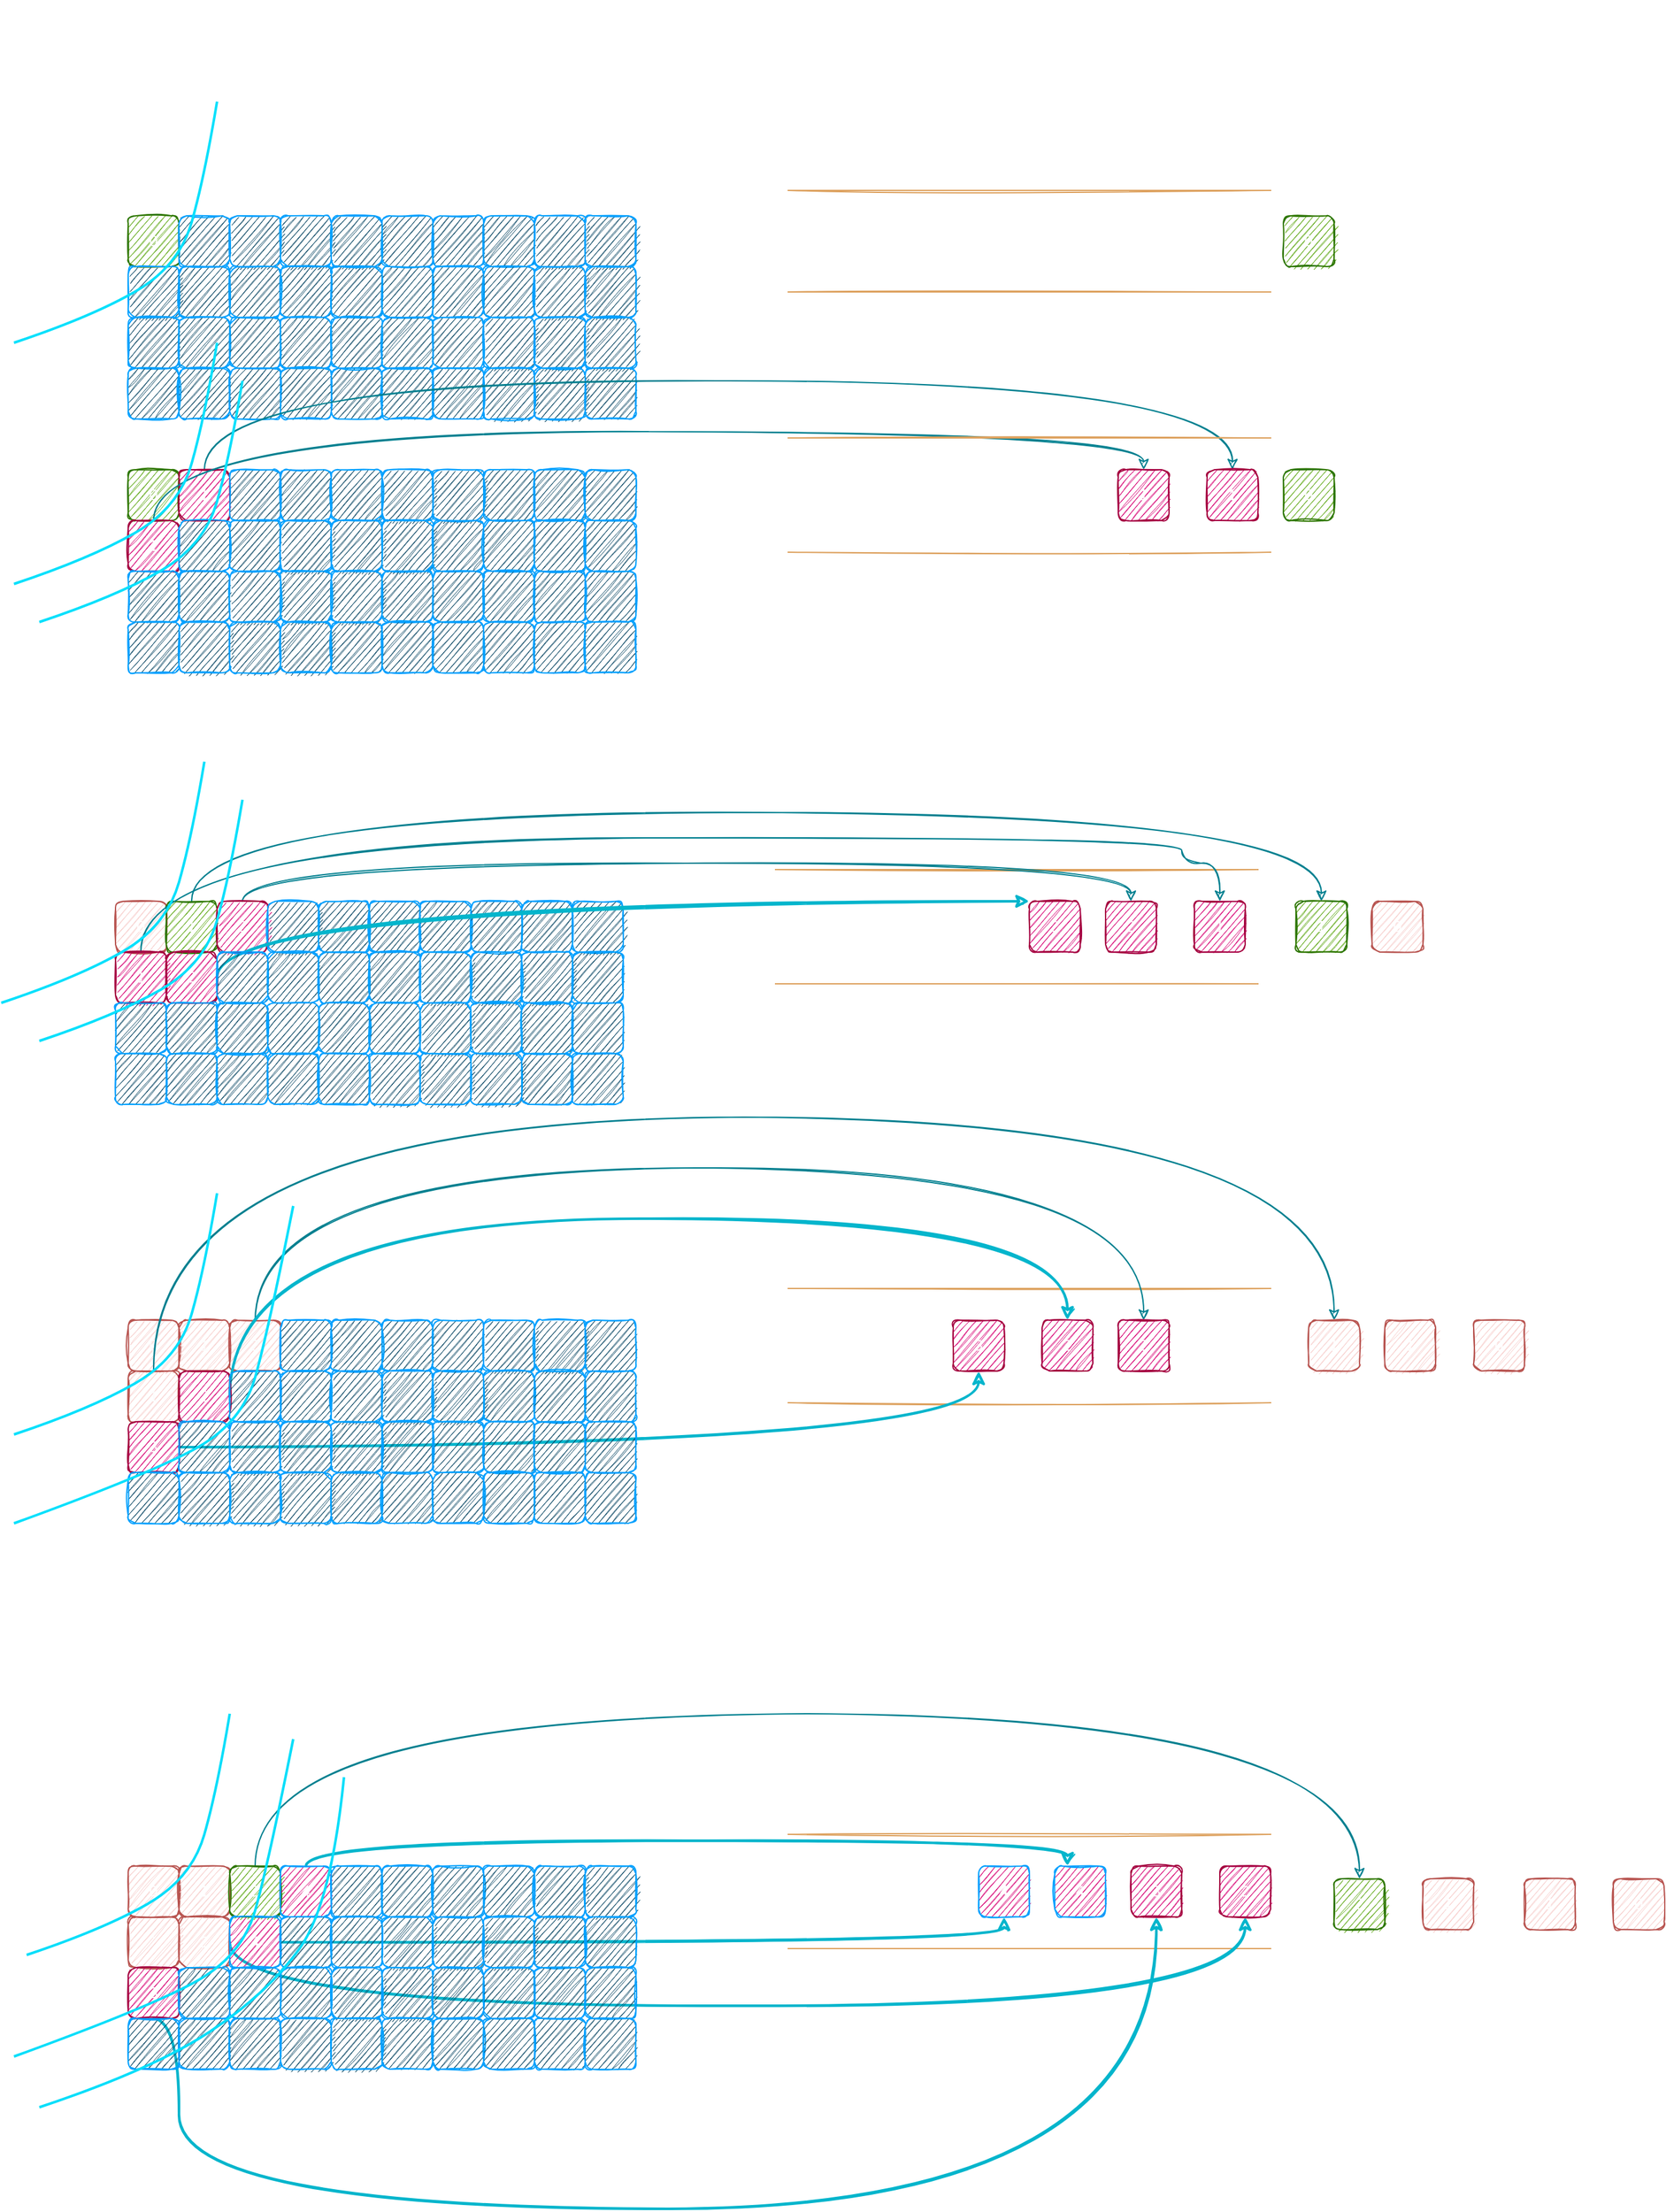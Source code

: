 <mxfile version="14.2.4" type="github">
  <diagram id="2aBXrv4Brslgl2WKDOWG" name="Page-1">
    <mxGraphModel dx="1806" dy="559" grid="1" gridSize="10" guides="1" tooltips="1" connect="1" arrows="1" fold="1" page="1" pageScale="1" pageWidth="827" pageHeight="1169" math="0" shadow="0">
      <root>
        <mxCell id="0" />
        <mxCell id="1" parent="0" />
        <mxCell id="QSAhAxPXNk1GhNvLcbJa-1" value="" style="shape=partialRectangle;whiteSpace=wrap;html=1;left=0;right=0;fillColor=none;rounded=1;sketch=1;strokeColor=#DDA15E;fontColor=#FEFAE0;" vertex="1" parent="1">
          <mxGeometry x="570" y="705" width="380" height="90" as="geometry" />
        </mxCell>
        <mxCell id="QSAhAxPXNk1GhNvLcbJa-2" value="0" style="whiteSpace=wrap;html=1;rounded=1;sketch=1;labelBackgroundColor=none;fillColor=#60a917;strokeColor=#2D7600;fontColor=#ffffff;" vertex="1" parent="1">
          <mxGeometry x="60" y="190" width="40" height="40" as="geometry" />
        </mxCell>
        <mxCell id="QSAhAxPXNk1GhNvLcbJa-3" value="" style="whiteSpace=wrap;html=1;fontColor=#ffffff;rounded=1;sketch=1;labelBackgroundColor=none;fillColor=#0C4966;strokeColor=#00A0FF;" vertex="1" parent="1">
          <mxGeometry x="100" y="190" width="40" height="40" as="geometry" />
        </mxCell>
        <mxCell id="QSAhAxPXNk1GhNvLcbJa-4" value="" style="whiteSpace=wrap;html=1;fontColor=#ffffff;rounded=1;sketch=1;labelBackgroundColor=none;fillColor=#0C4966;strokeColor=#00A0FF;" vertex="1" parent="1">
          <mxGeometry x="140" y="190" width="40" height="40" as="geometry" />
        </mxCell>
        <mxCell id="QSAhAxPXNk1GhNvLcbJa-5" value="" style="whiteSpace=wrap;html=1;fontColor=#ffffff;rounded=1;sketch=1;labelBackgroundColor=none;fillColor=#0C4966;strokeColor=#00A0FF;" vertex="1" parent="1">
          <mxGeometry x="180" y="190" width="40" height="40" as="geometry" />
        </mxCell>
        <mxCell id="QSAhAxPXNk1GhNvLcbJa-6" value="" style="whiteSpace=wrap;html=1;fontColor=#ffffff;rounded=1;sketch=1;labelBackgroundColor=none;fillColor=#0C4966;strokeColor=#00A0FF;" vertex="1" parent="1">
          <mxGeometry x="220" y="190" width="40" height="40" as="geometry" />
        </mxCell>
        <mxCell id="QSAhAxPXNk1GhNvLcbJa-7" value="" style="whiteSpace=wrap;html=1;fontColor=#ffffff;rounded=1;sketch=1;labelBackgroundColor=none;fillColor=#0C4966;strokeColor=#00A0FF;" vertex="1" parent="1">
          <mxGeometry x="260" y="190" width="40" height="40" as="geometry" />
        </mxCell>
        <mxCell id="QSAhAxPXNk1GhNvLcbJa-8" value="" style="whiteSpace=wrap;html=1;fontColor=#ffffff;rounded=1;sketch=1;labelBackgroundColor=none;fillColor=#0C4966;strokeColor=#00A0FF;" vertex="1" parent="1">
          <mxGeometry x="300" y="190" width="40" height="40" as="geometry" />
        </mxCell>
        <mxCell id="QSAhAxPXNk1GhNvLcbJa-9" value="" style="whiteSpace=wrap;html=1;fontColor=#ffffff;rounded=1;sketch=1;labelBackgroundColor=none;fillColor=#0C4966;strokeColor=#00A0FF;" vertex="1" parent="1">
          <mxGeometry x="340" y="190" width="40" height="40" as="geometry" />
        </mxCell>
        <mxCell id="QSAhAxPXNk1GhNvLcbJa-10" value="" style="whiteSpace=wrap;html=1;fontColor=#ffffff;rounded=1;sketch=1;labelBackgroundColor=none;fillColor=#0C4966;strokeColor=#00A0FF;" vertex="1" parent="1">
          <mxGeometry x="380" y="190" width="40" height="40" as="geometry" />
        </mxCell>
        <mxCell id="QSAhAxPXNk1GhNvLcbJa-11" value="" style="whiteSpace=wrap;html=1;fontColor=#ffffff;rounded=1;sketch=1;labelBackgroundColor=none;fillColor=#0C4966;strokeColor=#00A0FF;" vertex="1" parent="1">
          <mxGeometry x="420" y="190" width="40" height="40" as="geometry" />
        </mxCell>
        <mxCell id="QSAhAxPXNk1GhNvLcbJa-12" value="" style="whiteSpace=wrap;html=1;fontColor=#ffffff;rounded=1;sketch=1;labelBackgroundColor=none;fillColor=#0C4966;strokeColor=#00A0FF;" vertex="1" parent="1">
          <mxGeometry x="60" y="230" width="40" height="40" as="geometry" />
        </mxCell>
        <mxCell id="QSAhAxPXNk1GhNvLcbJa-13" value="" style="whiteSpace=wrap;html=1;fontColor=#ffffff;rounded=1;sketch=1;labelBackgroundColor=none;fillColor=#0C4966;strokeColor=#00A0FF;" vertex="1" parent="1">
          <mxGeometry x="100" y="230" width="40" height="40" as="geometry" />
        </mxCell>
        <mxCell id="QSAhAxPXNk1GhNvLcbJa-14" value="" style="whiteSpace=wrap;html=1;fontColor=#ffffff;rounded=1;sketch=1;labelBackgroundColor=none;fillColor=#0C4966;strokeColor=#00A0FF;" vertex="1" parent="1">
          <mxGeometry x="140" y="230" width="40" height="40" as="geometry" />
        </mxCell>
        <mxCell id="QSAhAxPXNk1GhNvLcbJa-15" value="" style="whiteSpace=wrap;html=1;fontColor=#ffffff;rounded=1;sketch=1;labelBackgroundColor=none;fillColor=#0C4966;strokeColor=#00A0FF;" vertex="1" parent="1">
          <mxGeometry x="180" y="230" width="40" height="40" as="geometry" />
        </mxCell>
        <mxCell id="QSAhAxPXNk1GhNvLcbJa-16" value="" style="whiteSpace=wrap;html=1;fontColor=#ffffff;rounded=1;sketch=1;labelBackgroundColor=none;fillColor=#0C4966;strokeColor=#00A0FF;" vertex="1" parent="1">
          <mxGeometry x="220" y="230" width="40" height="40" as="geometry" />
        </mxCell>
        <mxCell id="QSAhAxPXNk1GhNvLcbJa-17" value="" style="whiteSpace=wrap;html=1;fontColor=#ffffff;rounded=1;sketch=1;labelBackgroundColor=none;fillColor=#0C4966;strokeColor=#00A0FF;" vertex="1" parent="1">
          <mxGeometry x="260" y="230" width="40" height="40" as="geometry" />
        </mxCell>
        <mxCell id="QSAhAxPXNk1GhNvLcbJa-18" value="" style="whiteSpace=wrap;html=1;fontColor=#ffffff;rounded=1;sketch=1;labelBackgroundColor=none;fillColor=#0C4966;strokeColor=#00A0FF;" vertex="1" parent="1">
          <mxGeometry x="300" y="230" width="40" height="40" as="geometry" />
        </mxCell>
        <mxCell id="QSAhAxPXNk1GhNvLcbJa-19" value="" style="whiteSpace=wrap;html=1;fontColor=#ffffff;rounded=1;sketch=1;labelBackgroundColor=none;fillColor=#0C4966;strokeColor=#00A0FF;" vertex="1" parent="1">
          <mxGeometry x="340" y="230" width="40" height="40" as="geometry" />
        </mxCell>
        <mxCell id="QSAhAxPXNk1GhNvLcbJa-20" value="" style="whiteSpace=wrap;html=1;fontColor=#ffffff;rounded=1;sketch=1;labelBackgroundColor=none;fillColor=#0C4966;strokeColor=#00A0FF;" vertex="1" parent="1">
          <mxGeometry x="380" y="230" width="40" height="40" as="geometry" />
        </mxCell>
        <mxCell id="QSAhAxPXNk1GhNvLcbJa-21" value="" style="whiteSpace=wrap;html=1;fontColor=#ffffff;rounded=1;sketch=1;labelBackgroundColor=none;fillColor=#0C4966;strokeColor=#00A0FF;" vertex="1" parent="1">
          <mxGeometry x="420" y="230" width="40" height="40" as="geometry" />
        </mxCell>
        <mxCell id="QSAhAxPXNk1GhNvLcbJa-22" value="" style="whiteSpace=wrap;html=1;fontColor=#ffffff;rounded=1;sketch=1;labelBackgroundColor=none;fillColor=#0C4966;strokeColor=#00A0FF;" vertex="1" parent="1">
          <mxGeometry x="60" y="270" width="40" height="40" as="geometry" />
        </mxCell>
        <mxCell id="QSAhAxPXNk1GhNvLcbJa-23" value="" style="whiteSpace=wrap;html=1;fontColor=#ffffff;rounded=1;sketch=1;labelBackgroundColor=none;fillColor=#0C4966;strokeColor=#00A0FF;" vertex="1" parent="1">
          <mxGeometry x="100" y="270" width="40" height="40" as="geometry" />
        </mxCell>
        <mxCell id="QSAhAxPXNk1GhNvLcbJa-24" value="" style="whiteSpace=wrap;html=1;fontColor=#ffffff;rounded=1;sketch=1;labelBackgroundColor=none;fillColor=#0C4966;strokeColor=#00A0FF;" vertex="1" parent="1">
          <mxGeometry x="140" y="270" width="40" height="40" as="geometry" />
        </mxCell>
        <mxCell id="QSAhAxPXNk1GhNvLcbJa-25" value="" style="whiteSpace=wrap;html=1;fontColor=#ffffff;rounded=1;sketch=1;labelBackgroundColor=none;fillColor=#0C4966;strokeColor=#00A0FF;" vertex="1" parent="1">
          <mxGeometry x="180" y="270" width="40" height="40" as="geometry" />
        </mxCell>
        <mxCell id="QSAhAxPXNk1GhNvLcbJa-26" value="" style="whiteSpace=wrap;html=1;fontColor=#ffffff;rounded=1;sketch=1;labelBackgroundColor=none;fillColor=#0C4966;strokeColor=#00A0FF;" vertex="1" parent="1">
          <mxGeometry x="220" y="270" width="40" height="40" as="geometry" />
        </mxCell>
        <mxCell id="QSAhAxPXNk1GhNvLcbJa-27" value="" style="whiteSpace=wrap;html=1;fontColor=#ffffff;rounded=1;sketch=1;labelBackgroundColor=none;fillColor=#0C4966;strokeColor=#00A0FF;" vertex="1" parent="1">
          <mxGeometry x="260" y="270" width="40" height="40" as="geometry" />
        </mxCell>
        <mxCell id="QSAhAxPXNk1GhNvLcbJa-28" value="" style="whiteSpace=wrap;html=1;fontColor=#ffffff;rounded=1;sketch=1;labelBackgroundColor=none;fillColor=#0C4966;strokeColor=#00A0FF;" vertex="1" parent="1">
          <mxGeometry x="300" y="270" width="40" height="40" as="geometry" />
        </mxCell>
        <mxCell id="QSAhAxPXNk1GhNvLcbJa-29" value="" style="whiteSpace=wrap;html=1;fontColor=#ffffff;rounded=1;sketch=1;labelBackgroundColor=none;fillColor=#0C4966;strokeColor=#00A0FF;" vertex="1" parent="1">
          <mxGeometry x="340" y="270" width="40" height="40" as="geometry" />
        </mxCell>
        <mxCell id="QSAhAxPXNk1GhNvLcbJa-30" value="" style="whiteSpace=wrap;html=1;fontColor=#ffffff;rounded=1;sketch=1;labelBackgroundColor=none;fillColor=#0C4966;strokeColor=#00A0FF;" vertex="1" parent="1">
          <mxGeometry x="380" y="270" width="40" height="40" as="geometry" />
        </mxCell>
        <mxCell id="QSAhAxPXNk1GhNvLcbJa-31" value="" style="whiteSpace=wrap;html=1;fontColor=#ffffff;rounded=1;sketch=1;labelBackgroundColor=none;fillColor=#0C4966;strokeColor=#00A0FF;" vertex="1" parent="1">
          <mxGeometry x="420" y="270" width="40" height="40" as="geometry" />
        </mxCell>
        <mxCell id="QSAhAxPXNk1GhNvLcbJa-32" value="" style="whiteSpace=wrap;html=1;fontColor=#ffffff;rounded=1;sketch=1;labelBackgroundColor=none;fillColor=#0C4966;strokeColor=#00A0FF;" vertex="1" parent="1">
          <mxGeometry x="60" y="310" width="40" height="40" as="geometry" />
        </mxCell>
        <mxCell id="QSAhAxPXNk1GhNvLcbJa-33" value="" style="whiteSpace=wrap;html=1;fontColor=#ffffff;rounded=1;sketch=1;labelBackgroundColor=none;fillColor=#0C4966;strokeColor=#00A0FF;" vertex="1" parent="1">
          <mxGeometry x="100" y="310" width="40" height="40" as="geometry" />
        </mxCell>
        <mxCell id="QSAhAxPXNk1GhNvLcbJa-34" value="" style="whiteSpace=wrap;html=1;fontColor=#ffffff;rounded=1;sketch=1;labelBackgroundColor=none;fillColor=#0C4966;strokeColor=#00A0FF;" vertex="1" parent="1">
          <mxGeometry x="140" y="310" width="40" height="40" as="geometry" />
        </mxCell>
        <mxCell id="QSAhAxPXNk1GhNvLcbJa-35" value="" style="whiteSpace=wrap;html=1;fontColor=#ffffff;rounded=1;sketch=1;labelBackgroundColor=none;fillColor=#0C4966;strokeColor=#00A0FF;" vertex="1" parent="1">
          <mxGeometry x="180" y="310" width="40" height="40" as="geometry" />
        </mxCell>
        <mxCell id="QSAhAxPXNk1GhNvLcbJa-36" value="" style="whiteSpace=wrap;html=1;fontColor=#ffffff;rounded=1;sketch=1;labelBackgroundColor=none;fillColor=#0C4966;strokeColor=#00A0FF;" vertex="1" parent="1">
          <mxGeometry x="220" y="310" width="40" height="40" as="geometry" />
        </mxCell>
        <mxCell id="QSAhAxPXNk1GhNvLcbJa-37" value="" style="whiteSpace=wrap;html=1;fontColor=#ffffff;rounded=1;sketch=1;labelBackgroundColor=none;fillColor=#0C4966;strokeColor=#00A0FF;" vertex="1" parent="1">
          <mxGeometry x="260" y="310" width="40" height="40" as="geometry" />
        </mxCell>
        <mxCell id="QSAhAxPXNk1GhNvLcbJa-38" value="" style="whiteSpace=wrap;html=1;fontColor=#ffffff;rounded=1;sketch=1;labelBackgroundColor=none;fillColor=#0C4966;strokeColor=#00A0FF;" vertex="1" parent="1">
          <mxGeometry x="300" y="310" width="40" height="40" as="geometry" />
        </mxCell>
        <mxCell id="QSAhAxPXNk1GhNvLcbJa-39" value="" style="whiteSpace=wrap;html=1;fontColor=#ffffff;rounded=1;sketch=1;labelBackgroundColor=none;fillColor=#0C4966;strokeColor=#00A0FF;" vertex="1" parent="1">
          <mxGeometry x="340" y="310" width="40" height="40" as="geometry" />
        </mxCell>
        <mxCell id="QSAhAxPXNk1GhNvLcbJa-40" value="" style="whiteSpace=wrap;html=1;fontColor=#ffffff;rounded=1;sketch=1;labelBackgroundColor=none;fillColor=#0C4966;strokeColor=#00A0FF;" vertex="1" parent="1">
          <mxGeometry x="380" y="310" width="40" height="40" as="geometry" />
        </mxCell>
        <mxCell id="QSAhAxPXNk1GhNvLcbJa-41" value="" style="whiteSpace=wrap;html=1;fontColor=#ffffff;rounded=1;sketch=1;labelBackgroundColor=none;fillColor=#0C4966;strokeColor=#00A0FF;" vertex="1" parent="1">
          <mxGeometry x="420" y="310" width="40" height="40" as="geometry" />
        </mxCell>
        <mxCell id="QSAhAxPXNk1GhNvLcbJa-42" value="0" style="whiteSpace=wrap;html=1;rounded=1;sketch=1;labelBackgroundColor=none;fillColor=#60a917;strokeColor=#2D7600;fontColor=#ffffff;" vertex="1" parent="1">
          <mxGeometry x="60" y="390" width="40" height="40" as="geometry" />
        </mxCell>
        <mxCell id="QSAhAxPXNk1GhNvLcbJa-43" style="edgeStyle=orthogonalEdgeStyle;curved=1;rounded=1;sketch=1;orthogonalLoop=1;jettySize=auto;html=1;exitX=0.5;exitY=0;exitDx=0;exitDy=0;entryX=0.5;entryY=0;entryDx=0;entryDy=0;strokeColor=#028090;fillColor=#F45B69;fontColor=#E4FDE1;" edge="1" parent="1" source="QSAhAxPXNk1GhNvLcbJa-44" target="QSAhAxPXNk1GhNvLcbJa-88">
          <mxGeometry relative="1" as="geometry">
            <Array as="points">
              <mxPoint x="120" y="320" />
              <mxPoint x="930" y="320" />
            </Array>
          </mxGeometry>
        </mxCell>
        <mxCell id="QSAhAxPXNk1GhNvLcbJa-44" value="1" style="whiteSpace=wrap;html=1;fontColor=#ffffff;rounded=1;sketch=1;labelBackgroundColor=none;fillColor=#d80073;strokeColor=#A50040;" vertex="1" parent="1">
          <mxGeometry x="100" y="390" width="40" height="40" as="geometry" />
        </mxCell>
        <mxCell id="QSAhAxPXNk1GhNvLcbJa-45" value="" style="whiteSpace=wrap;html=1;fontColor=#ffffff;rounded=1;sketch=1;labelBackgroundColor=none;fillColor=#0C4966;strokeColor=#00A0FF;" vertex="1" parent="1">
          <mxGeometry x="140" y="390" width="40" height="40" as="geometry" />
        </mxCell>
        <mxCell id="QSAhAxPXNk1GhNvLcbJa-46" value="" style="whiteSpace=wrap;html=1;fontColor=#ffffff;rounded=1;sketch=1;labelBackgroundColor=none;fillColor=#0C4966;strokeColor=#00A0FF;" vertex="1" parent="1">
          <mxGeometry x="180" y="390" width="40" height="40" as="geometry" />
        </mxCell>
        <mxCell id="QSAhAxPXNk1GhNvLcbJa-47" value="" style="whiteSpace=wrap;html=1;fontColor=#ffffff;rounded=1;sketch=1;labelBackgroundColor=none;fillColor=#0C4966;strokeColor=#00A0FF;" vertex="1" parent="1">
          <mxGeometry x="220" y="390" width="40" height="40" as="geometry" />
        </mxCell>
        <mxCell id="QSAhAxPXNk1GhNvLcbJa-48" value="" style="whiteSpace=wrap;html=1;fontColor=#ffffff;rounded=1;sketch=1;labelBackgroundColor=none;fillColor=#0C4966;strokeColor=#00A0FF;" vertex="1" parent="1">
          <mxGeometry x="260" y="390" width="40" height="40" as="geometry" />
        </mxCell>
        <mxCell id="QSAhAxPXNk1GhNvLcbJa-49" value="" style="whiteSpace=wrap;html=1;fontColor=#ffffff;rounded=1;sketch=1;labelBackgroundColor=none;fillColor=#0C4966;strokeColor=#00A0FF;" vertex="1" parent="1">
          <mxGeometry x="300" y="390" width="40" height="40" as="geometry" />
        </mxCell>
        <mxCell id="QSAhAxPXNk1GhNvLcbJa-50" value="" style="whiteSpace=wrap;html=1;fontColor=#ffffff;rounded=1;sketch=1;labelBackgroundColor=none;fillColor=#0C4966;strokeColor=#00A0FF;" vertex="1" parent="1">
          <mxGeometry x="340" y="390" width="40" height="40" as="geometry" />
        </mxCell>
        <mxCell id="QSAhAxPXNk1GhNvLcbJa-51" value="" style="whiteSpace=wrap;html=1;fontColor=#ffffff;rounded=1;sketch=1;labelBackgroundColor=none;fillColor=#0C4966;strokeColor=#00A0FF;" vertex="1" parent="1">
          <mxGeometry x="380" y="390" width="40" height="40" as="geometry" />
        </mxCell>
        <mxCell id="QSAhAxPXNk1GhNvLcbJa-52" value="" style="whiteSpace=wrap;html=1;fontColor=#ffffff;rounded=1;sketch=1;labelBackgroundColor=none;fillColor=#0C4966;strokeColor=#00A0FF;" vertex="1" parent="1">
          <mxGeometry x="420" y="390" width="40" height="40" as="geometry" />
        </mxCell>
        <mxCell id="QSAhAxPXNk1GhNvLcbJa-53" style="edgeStyle=orthogonalEdgeStyle;curved=1;rounded=1;sketch=1;orthogonalLoop=1;jettySize=auto;html=1;entryX=0.5;entryY=0;entryDx=0;entryDy=0;strokeColor=#028090;fillColor=#F45B69;fontColor=#E4FDE1;exitX=0.5;exitY=0;exitDx=0;exitDy=0;" edge="1" parent="1" source="QSAhAxPXNk1GhNvLcbJa-54" target="QSAhAxPXNk1GhNvLcbJa-89">
          <mxGeometry relative="1" as="geometry">
            <Array as="points">
              <mxPoint x="80" y="360" />
              <mxPoint x="860" y="360" />
            </Array>
          </mxGeometry>
        </mxCell>
        <mxCell id="QSAhAxPXNk1GhNvLcbJa-54" value="1" style="whiteSpace=wrap;html=1;fontColor=#ffffff;rounded=1;sketch=1;labelBackgroundColor=none;fillColor=#d80073;strokeColor=#A50040;" vertex="1" parent="1">
          <mxGeometry x="60" y="430" width="40" height="40" as="geometry" />
        </mxCell>
        <mxCell id="QSAhAxPXNk1GhNvLcbJa-55" value="" style="whiteSpace=wrap;html=1;fontColor=#ffffff;rounded=1;sketch=1;labelBackgroundColor=none;fillColor=#0C4966;strokeColor=#00A0FF;" vertex="1" parent="1">
          <mxGeometry x="100" y="430" width="40" height="40" as="geometry" />
        </mxCell>
        <mxCell id="QSAhAxPXNk1GhNvLcbJa-56" value="" style="whiteSpace=wrap;html=1;fontColor=#ffffff;rounded=1;sketch=1;labelBackgroundColor=none;fillColor=#0C4966;strokeColor=#00A0FF;" vertex="1" parent="1">
          <mxGeometry x="140" y="430" width="40" height="40" as="geometry" />
        </mxCell>
        <mxCell id="QSAhAxPXNk1GhNvLcbJa-57" value="" style="whiteSpace=wrap;html=1;fontColor=#ffffff;rounded=1;sketch=1;labelBackgroundColor=none;fillColor=#0C4966;strokeColor=#00A0FF;" vertex="1" parent="1">
          <mxGeometry x="180" y="430" width="40" height="40" as="geometry" />
        </mxCell>
        <mxCell id="QSAhAxPXNk1GhNvLcbJa-58" value="" style="whiteSpace=wrap;html=1;fontColor=#ffffff;rounded=1;sketch=1;labelBackgroundColor=none;fillColor=#0C4966;strokeColor=#00A0FF;" vertex="1" parent="1">
          <mxGeometry x="220" y="430" width="40" height="40" as="geometry" />
        </mxCell>
        <mxCell id="QSAhAxPXNk1GhNvLcbJa-59" value="" style="whiteSpace=wrap;html=1;fontColor=#ffffff;rounded=1;sketch=1;labelBackgroundColor=none;fillColor=#0C4966;strokeColor=#00A0FF;" vertex="1" parent="1">
          <mxGeometry x="260" y="430" width="40" height="40" as="geometry" />
        </mxCell>
        <mxCell id="QSAhAxPXNk1GhNvLcbJa-60" value="" style="whiteSpace=wrap;html=1;fontColor=#ffffff;rounded=1;sketch=1;labelBackgroundColor=none;fillColor=#0C4966;strokeColor=#00A0FF;" vertex="1" parent="1">
          <mxGeometry x="300" y="430" width="40" height="40" as="geometry" />
        </mxCell>
        <mxCell id="QSAhAxPXNk1GhNvLcbJa-61" value="" style="whiteSpace=wrap;html=1;fontColor=#ffffff;rounded=1;sketch=1;labelBackgroundColor=none;fillColor=#0C4966;strokeColor=#00A0FF;" vertex="1" parent="1">
          <mxGeometry x="340" y="430" width="40" height="40" as="geometry" />
        </mxCell>
        <mxCell id="QSAhAxPXNk1GhNvLcbJa-62" value="" style="whiteSpace=wrap;html=1;fontColor=#ffffff;rounded=1;sketch=1;labelBackgroundColor=none;fillColor=#0C4966;strokeColor=#00A0FF;" vertex="1" parent="1">
          <mxGeometry x="380" y="430" width="40" height="40" as="geometry" />
        </mxCell>
        <mxCell id="QSAhAxPXNk1GhNvLcbJa-63" value="" style="whiteSpace=wrap;html=1;fontColor=#ffffff;rounded=1;sketch=1;labelBackgroundColor=none;fillColor=#0C4966;strokeColor=#00A0FF;" vertex="1" parent="1">
          <mxGeometry x="420" y="430" width="40" height="40" as="geometry" />
        </mxCell>
        <mxCell id="QSAhAxPXNk1GhNvLcbJa-64" value="" style="whiteSpace=wrap;html=1;fontColor=#ffffff;rounded=1;sketch=1;labelBackgroundColor=none;fillColor=#0C4966;strokeColor=#00A0FF;" vertex="1" parent="1">
          <mxGeometry x="60" y="470" width="40" height="40" as="geometry" />
        </mxCell>
        <mxCell id="QSAhAxPXNk1GhNvLcbJa-65" value="" style="whiteSpace=wrap;html=1;fontColor=#ffffff;rounded=1;sketch=1;labelBackgroundColor=none;fillColor=#0C4966;strokeColor=#00A0FF;" vertex="1" parent="1">
          <mxGeometry x="100" y="470" width="40" height="40" as="geometry" />
        </mxCell>
        <mxCell id="QSAhAxPXNk1GhNvLcbJa-66" value="" style="whiteSpace=wrap;html=1;fontColor=#ffffff;rounded=1;sketch=1;labelBackgroundColor=none;fillColor=#0C4966;strokeColor=#00A0FF;" vertex="1" parent="1">
          <mxGeometry x="140" y="470" width="40" height="40" as="geometry" />
        </mxCell>
        <mxCell id="QSAhAxPXNk1GhNvLcbJa-67" value="" style="whiteSpace=wrap;html=1;fontColor=#ffffff;rounded=1;sketch=1;labelBackgroundColor=none;fillColor=#0C4966;strokeColor=#00A0FF;" vertex="1" parent="1">
          <mxGeometry x="180" y="470" width="40" height="40" as="geometry" />
        </mxCell>
        <mxCell id="QSAhAxPXNk1GhNvLcbJa-68" value="" style="whiteSpace=wrap;html=1;fontColor=#ffffff;rounded=1;sketch=1;labelBackgroundColor=none;fillColor=#0C4966;strokeColor=#00A0FF;" vertex="1" parent="1">
          <mxGeometry x="220" y="470" width="40" height="40" as="geometry" />
        </mxCell>
        <mxCell id="QSAhAxPXNk1GhNvLcbJa-69" value="" style="whiteSpace=wrap;html=1;fontColor=#ffffff;rounded=1;sketch=1;labelBackgroundColor=none;fillColor=#0C4966;strokeColor=#00A0FF;" vertex="1" parent="1">
          <mxGeometry x="260" y="470" width="40" height="40" as="geometry" />
        </mxCell>
        <mxCell id="QSAhAxPXNk1GhNvLcbJa-70" value="" style="whiteSpace=wrap;html=1;fontColor=#ffffff;rounded=1;sketch=1;labelBackgroundColor=none;fillColor=#0C4966;strokeColor=#00A0FF;" vertex="1" parent="1">
          <mxGeometry x="300" y="470" width="40" height="40" as="geometry" />
        </mxCell>
        <mxCell id="QSAhAxPXNk1GhNvLcbJa-71" value="" style="whiteSpace=wrap;html=1;fontColor=#ffffff;rounded=1;sketch=1;labelBackgroundColor=none;fillColor=#0C4966;strokeColor=#00A0FF;" vertex="1" parent="1">
          <mxGeometry x="340" y="470" width="40" height="40" as="geometry" />
        </mxCell>
        <mxCell id="QSAhAxPXNk1GhNvLcbJa-72" value="" style="whiteSpace=wrap;html=1;fontColor=#ffffff;rounded=1;sketch=1;labelBackgroundColor=none;fillColor=#0C4966;strokeColor=#00A0FF;" vertex="1" parent="1">
          <mxGeometry x="380" y="470" width="40" height="40" as="geometry" />
        </mxCell>
        <mxCell id="QSAhAxPXNk1GhNvLcbJa-73" value="" style="whiteSpace=wrap;html=1;fontColor=#ffffff;rounded=1;sketch=1;labelBackgroundColor=none;fillColor=#0C4966;strokeColor=#00A0FF;" vertex="1" parent="1">
          <mxGeometry x="420" y="470" width="40" height="40" as="geometry" />
        </mxCell>
        <mxCell id="QSAhAxPXNk1GhNvLcbJa-74" value="" style="whiteSpace=wrap;html=1;fontColor=#ffffff;rounded=1;sketch=1;labelBackgroundColor=none;fillColor=#0C4966;strokeColor=#00A0FF;" vertex="1" parent="1">
          <mxGeometry x="60" y="510" width="40" height="40" as="geometry" />
        </mxCell>
        <mxCell id="QSAhAxPXNk1GhNvLcbJa-75" value="" style="whiteSpace=wrap;html=1;fontColor=#ffffff;rounded=1;sketch=1;labelBackgroundColor=none;fillColor=#0C4966;strokeColor=#00A0FF;" vertex="1" parent="1">
          <mxGeometry x="100" y="510" width="40" height="40" as="geometry" />
        </mxCell>
        <mxCell id="QSAhAxPXNk1GhNvLcbJa-76" value="" style="whiteSpace=wrap;html=1;fontColor=#ffffff;rounded=1;sketch=1;labelBackgroundColor=none;fillColor=#0C4966;strokeColor=#00A0FF;" vertex="1" parent="1">
          <mxGeometry x="140" y="510" width="40" height="40" as="geometry" />
        </mxCell>
        <mxCell id="QSAhAxPXNk1GhNvLcbJa-77" value="" style="whiteSpace=wrap;html=1;fontColor=#ffffff;rounded=1;sketch=1;labelBackgroundColor=none;fillColor=#0C4966;strokeColor=#00A0FF;" vertex="1" parent="1">
          <mxGeometry x="180" y="510" width="40" height="40" as="geometry" />
        </mxCell>
        <mxCell id="QSAhAxPXNk1GhNvLcbJa-78" value="" style="whiteSpace=wrap;html=1;fontColor=#ffffff;rounded=1;sketch=1;labelBackgroundColor=none;fillColor=#0C4966;strokeColor=#00A0FF;" vertex="1" parent="1">
          <mxGeometry x="220" y="510" width="40" height="40" as="geometry" />
        </mxCell>
        <mxCell id="QSAhAxPXNk1GhNvLcbJa-79" value="" style="whiteSpace=wrap;html=1;fontColor=#ffffff;rounded=1;sketch=1;labelBackgroundColor=none;fillColor=#0C4966;strokeColor=#00A0FF;" vertex="1" parent="1">
          <mxGeometry x="260" y="510" width="40" height="40" as="geometry" />
        </mxCell>
        <mxCell id="QSAhAxPXNk1GhNvLcbJa-80" value="" style="whiteSpace=wrap;html=1;fontColor=#ffffff;rounded=1;sketch=1;labelBackgroundColor=none;fillColor=#0C4966;strokeColor=#00A0FF;" vertex="1" parent="1">
          <mxGeometry x="300" y="510" width="40" height="40" as="geometry" />
        </mxCell>
        <mxCell id="QSAhAxPXNk1GhNvLcbJa-81" value="" style="whiteSpace=wrap;html=1;fontColor=#ffffff;rounded=1;sketch=1;labelBackgroundColor=none;fillColor=#0C4966;strokeColor=#00A0FF;" vertex="1" parent="1">
          <mxGeometry x="340" y="510" width="40" height="40" as="geometry" />
        </mxCell>
        <mxCell id="QSAhAxPXNk1GhNvLcbJa-82" value="" style="whiteSpace=wrap;html=1;fontColor=#ffffff;rounded=1;sketch=1;labelBackgroundColor=none;fillColor=#0C4966;strokeColor=#00A0FF;" vertex="1" parent="1">
          <mxGeometry x="380" y="510" width="40" height="40" as="geometry" />
        </mxCell>
        <mxCell id="QSAhAxPXNk1GhNvLcbJa-83" value="" style="whiteSpace=wrap;html=1;fontColor=#ffffff;rounded=1;sketch=1;labelBackgroundColor=none;fillColor=#0C4966;strokeColor=#00A0FF;" vertex="1" parent="1">
          <mxGeometry x="420" y="510" width="40" height="40" as="geometry" />
        </mxCell>
        <mxCell id="QSAhAxPXNk1GhNvLcbJa-84" value="" style="shape=partialRectangle;whiteSpace=wrap;html=1;left=0;right=0;fillColor=none;rounded=1;sketch=1;strokeColor=#DDA15E;fontColor=#FEFAE0;" vertex="1" parent="1">
          <mxGeometry x="580" y="170" width="380" height="80" as="geometry" />
        </mxCell>
        <mxCell id="QSAhAxPXNk1GhNvLcbJa-85" value="0" style="whiteSpace=wrap;html=1;rounded=1;sketch=1;labelBackgroundColor=none;fillColor=#60a917;strokeColor=#2D7600;fontColor=#ffffff;" vertex="1" parent="1">
          <mxGeometry x="970" y="190" width="40" height="40" as="geometry" />
        </mxCell>
        <mxCell id="QSAhAxPXNk1GhNvLcbJa-86" value="" style="shape=partialRectangle;whiteSpace=wrap;html=1;left=0;right=0;fillColor=none;rounded=1;sketch=1;strokeColor=#DDA15E;fontColor=#FEFAE0;" vertex="1" parent="1">
          <mxGeometry x="580" y="365" width="380" height="90" as="geometry" />
        </mxCell>
        <mxCell id="QSAhAxPXNk1GhNvLcbJa-87" value="0" style="whiteSpace=wrap;html=1;rounded=1;sketch=1;labelBackgroundColor=none;fillColor=#60a917;strokeColor=#2D7600;fontColor=#ffffff;" vertex="1" parent="1">
          <mxGeometry x="970" y="390" width="40" height="40" as="geometry" />
        </mxCell>
        <mxCell id="QSAhAxPXNk1GhNvLcbJa-88" value="1" style="whiteSpace=wrap;html=1;fontColor=#ffffff;rounded=1;sketch=1;labelBackgroundColor=none;fillColor=#d80073;strokeColor=#A50040;" vertex="1" parent="1">
          <mxGeometry x="910" y="390" width="40" height="40" as="geometry" />
        </mxCell>
        <mxCell id="QSAhAxPXNk1GhNvLcbJa-89" value="1" style="whiteSpace=wrap;html=1;fontColor=#ffffff;rounded=1;sketch=1;labelBackgroundColor=none;fillColor=#d80073;strokeColor=#A50040;" vertex="1" parent="1">
          <mxGeometry x="840" y="390" width="40" height="40" as="geometry" />
        </mxCell>
        <mxCell id="QSAhAxPXNk1GhNvLcbJa-90" value="0" style="whiteSpace=wrap;html=1;rounded=1;sketch=1;labelBackgroundColor=none;fillColor=#f8cecc;strokeColor=#b85450;fontColor=#FFFFFF;" vertex="1" parent="1">
          <mxGeometry x="50" y="730" width="40" height="40" as="geometry" />
        </mxCell>
        <mxCell id="QSAhAxPXNk1GhNvLcbJa-91" style="edgeStyle=orthogonalEdgeStyle;curved=1;rounded=1;sketch=1;orthogonalLoop=1;jettySize=auto;html=1;exitX=0.5;exitY=0;exitDx=0;exitDy=0;entryX=0.5;entryY=0;entryDx=0;entryDy=0;strokeColor=#028090;fillColor=#F45B69;fontColor=#E4FDE1;" edge="1" parent="1" source="QSAhAxPXNk1GhNvLcbJa-92" target="QSAhAxPXNk1GhNvLcbJa-135">
          <mxGeometry relative="1" as="geometry">
            <Array as="points">
              <mxPoint x="110" y="660" />
              <mxPoint x="1000" y="660" />
            </Array>
          </mxGeometry>
        </mxCell>
        <mxCell id="QSAhAxPXNk1GhNvLcbJa-92" value="1" style="whiteSpace=wrap;html=1;rounded=1;sketch=1;labelBackgroundColor=none;fillColor=#60a917;strokeColor=#2D7600;fontColor=#ffffff;" vertex="1" parent="1">
          <mxGeometry x="90" y="730" width="40" height="40" as="geometry" />
        </mxCell>
        <mxCell id="QSAhAxPXNk1GhNvLcbJa-93" style="edgeStyle=orthogonalEdgeStyle;curved=1;rounded=1;sketch=1;orthogonalLoop=1;jettySize=auto;html=1;strokeColor=#028090;fillColor=#F45B69;fontColor=#E4FDE1;" edge="1" parent="1" source="QSAhAxPXNk1GhNvLcbJa-94" target="QSAhAxPXNk1GhNvLcbJa-137">
          <mxGeometry relative="1" as="geometry">
            <Array as="points">
              <mxPoint x="150" y="700" />
              <mxPoint x="850" y="700" />
            </Array>
          </mxGeometry>
        </mxCell>
        <mxCell id="QSAhAxPXNk1GhNvLcbJa-94" value="2" style="whiteSpace=wrap;html=1;fontColor=#ffffff;rounded=1;sketch=1;labelBackgroundColor=none;fillColor=#d80073;strokeColor=#A50040;" vertex="1" parent="1">
          <mxGeometry x="130" y="730" width="40" height="40" as="geometry" />
        </mxCell>
        <mxCell id="QSAhAxPXNk1GhNvLcbJa-95" value="" style="whiteSpace=wrap;html=1;fontColor=#ffffff;rounded=1;sketch=1;labelBackgroundColor=none;fillColor=#0C4966;strokeColor=#00A0FF;" vertex="1" parent="1">
          <mxGeometry x="170" y="730" width="40" height="40" as="geometry" />
        </mxCell>
        <mxCell id="QSAhAxPXNk1GhNvLcbJa-96" value="" style="whiteSpace=wrap;html=1;fontColor=#ffffff;rounded=1;sketch=1;labelBackgroundColor=none;fillColor=#0C4966;strokeColor=#00A0FF;" vertex="1" parent="1">
          <mxGeometry x="210" y="730" width="40" height="40" as="geometry" />
        </mxCell>
        <mxCell id="QSAhAxPXNk1GhNvLcbJa-97" value="" style="whiteSpace=wrap;html=1;fontColor=#ffffff;rounded=1;sketch=1;labelBackgroundColor=none;fillColor=#0C4966;strokeColor=#00A0FF;" vertex="1" parent="1">
          <mxGeometry x="250" y="730" width="40" height="40" as="geometry" />
        </mxCell>
        <mxCell id="QSAhAxPXNk1GhNvLcbJa-98" value="" style="whiteSpace=wrap;html=1;fontColor=#ffffff;rounded=1;sketch=1;labelBackgroundColor=none;fillColor=#0C4966;strokeColor=#00A0FF;" vertex="1" parent="1">
          <mxGeometry x="290" y="730" width="40" height="40" as="geometry" />
        </mxCell>
        <mxCell id="QSAhAxPXNk1GhNvLcbJa-99" value="" style="whiteSpace=wrap;html=1;fontColor=#ffffff;rounded=1;sketch=1;labelBackgroundColor=none;fillColor=#0C4966;strokeColor=#00A0FF;" vertex="1" parent="1">
          <mxGeometry x="330" y="730" width="40" height="40" as="geometry" />
        </mxCell>
        <mxCell id="QSAhAxPXNk1GhNvLcbJa-100" value="" style="whiteSpace=wrap;html=1;fontColor=#ffffff;rounded=1;sketch=1;labelBackgroundColor=none;fillColor=#0C4966;strokeColor=#00A0FF;" vertex="1" parent="1">
          <mxGeometry x="370" y="730" width="40" height="40" as="geometry" />
        </mxCell>
        <mxCell id="QSAhAxPXNk1GhNvLcbJa-101" value="" style="whiteSpace=wrap;html=1;fontColor=#ffffff;rounded=1;sketch=1;labelBackgroundColor=none;fillColor=#0C4966;strokeColor=#00A0FF;" vertex="1" parent="1">
          <mxGeometry x="410" y="730" width="40" height="40" as="geometry" />
        </mxCell>
        <mxCell id="QSAhAxPXNk1GhNvLcbJa-102" style="edgeStyle=orthogonalEdgeStyle;curved=1;rounded=1;sketch=1;orthogonalLoop=1;jettySize=auto;html=1;entryX=0.5;entryY=0;entryDx=0;entryDy=0;strokeColor=#028090;fillColor=#F45B69;fontColor=#E4FDE1;exitX=0.5;exitY=0;exitDx=0;exitDy=0;" edge="1" parent="1" source="QSAhAxPXNk1GhNvLcbJa-103" target="QSAhAxPXNk1GhNvLcbJa-136">
          <mxGeometry relative="1" as="geometry">
            <Array as="points">
              <mxPoint x="70" y="680" />
              <mxPoint x="890" y="680" />
              <mxPoint x="890" y="700" />
              <mxPoint x="920" y="700" />
            </Array>
          </mxGeometry>
        </mxCell>
        <mxCell id="QSAhAxPXNk1GhNvLcbJa-103" value="1" style="whiteSpace=wrap;html=1;fontColor=#ffffff;rounded=1;sketch=1;labelBackgroundColor=none;fillColor=#d80073;strokeColor=#A50040;" vertex="1" parent="1">
          <mxGeometry x="50" y="770" width="40" height="40" as="geometry" />
        </mxCell>
        <mxCell id="QSAhAxPXNk1GhNvLcbJa-104" style="edgeStyle=orthogonalEdgeStyle;curved=1;rounded=1;sketch=1;orthogonalLoop=1;jettySize=auto;html=1;exitX=1;exitY=0.5;exitDx=0;exitDy=0;fillColor=#F45B69;fontColor=#E4FDE1;labelBackgroundColor=#ffffff;fontSize=16;strokeColor=#03B5CC;strokeWidth=2;" edge="1" parent="1" source="QSAhAxPXNk1GhNvLcbJa-105" target="QSAhAxPXNk1GhNvLcbJa-138">
          <mxGeometry relative="1" as="geometry">
            <Array as="points">
              <mxPoint x="130" y="730" />
            </Array>
          </mxGeometry>
        </mxCell>
        <mxCell id="QSAhAxPXNk1GhNvLcbJa-105" value="2" style="whiteSpace=wrap;html=1;fontColor=#ffffff;rounded=1;sketch=1;labelBackgroundColor=none;fillColor=#d80073;strokeColor=#A50040;" vertex="1" parent="1">
          <mxGeometry x="90" y="770" width="40" height="40" as="geometry" />
        </mxCell>
        <mxCell id="QSAhAxPXNk1GhNvLcbJa-106" value="" style="whiteSpace=wrap;html=1;fontColor=#ffffff;rounded=1;sketch=1;labelBackgroundColor=none;fillColor=#0C4966;strokeColor=#00A0FF;" vertex="1" parent="1">
          <mxGeometry x="130" y="770" width="40" height="40" as="geometry" />
        </mxCell>
        <mxCell id="QSAhAxPXNk1GhNvLcbJa-107" value="" style="whiteSpace=wrap;html=1;fontColor=#ffffff;rounded=1;sketch=1;labelBackgroundColor=none;fillColor=#0C4966;strokeColor=#00A0FF;" vertex="1" parent="1">
          <mxGeometry x="170" y="770" width="40" height="40" as="geometry" />
        </mxCell>
        <mxCell id="QSAhAxPXNk1GhNvLcbJa-108" value="" style="whiteSpace=wrap;html=1;fontColor=#ffffff;rounded=1;sketch=1;labelBackgroundColor=none;fillColor=#0C4966;strokeColor=#00A0FF;" vertex="1" parent="1">
          <mxGeometry x="210" y="770" width="40" height="40" as="geometry" />
        </mxCell>
        <mxCell id="QSAhAxPXNk1GhNvLcbJa-109" value="" style="whiteSpace=wrap;html=1;fontColor=#ffffff;rounded=1;sketch=1;labelBackgroundColor=none;fillColor=#0C4966;strokeColor=#00A0FF;" vertex="1" parent="1">
          <mxGeometry x="250" y="770" width="40" height="40" as="geometry" />
        </mxCell>
        <mxCell id="QSAhAxPXNk1GhNvLcbJa-110" value="" style="whiteSpace=wrap;html=1;fontColor=#ffffff;rounded=1;sketch=1;labelBackgroundColor=none;fillColor=#0C4966;strokeColor=#00A0FF;" vertex="1" parent="1">
          <mxGeometry x="290" y="770" width="40" height="40" as="geometry" />
        </mxCell>
        <mxCell id="QSAhAxPXNk1GhNvLcbJa-111" value="" style="whiteSpace=wrap;html=1;fontColor=#ffffff;rounded=1;sketch=1;labelBackgroundColor=none;fillColor=#0C4966;strokeColor=#00A0FF;" vertex="1" parent="1">
          <mxGeometry x="330" y="770" width="40" height="40" as="geometry" />
        </mxCell>
        <mxCell id="QSAhAxPXNk1GhNvLcbJa-112" value="" style="whiteSpace=wrap;html=1;fontColor=#ffffff;rounded=1;sketch=1;labelBackgroundColor=none;fillColor=#0C4966;strokeColor=#00A0FF;" vertex="1" parent="1">
          <mxGeometry x="370" y="770" width="40" height="40" as="geometry" />
        </mxCell>
        <mxCell id="QSAhAxPXNk1GhNvLcbJa-113" value="" style="whiteSpace=wrap;html=1;fontColor=#ffffff;rounded=1;sketch=1;labelBackgroundColor=none;fillColor=#0C4966;strokeColor=#00A0FF;" vertex="1" parent="1">
          <mxGeometry x="410" y="770" width="40" height="40" as="geometry" />
        </mxCell>
        <mxCell id="QSAhAxPXNk1GhNvLcbJa-114" value="" style="whiteSpace=wrap;html=1;fontColor=#ffffff;rounded=1;sketch=1;labelBackgroundColor=none;fillColor=#0C4966;strokeColor=#00A0FF;" vertex="1" parent="1">
          <mxGeometry x="50" y="810" width="40" height="40" as="geometry" />
        </mxCell>
        <mxCell id="QSAhAxPXNk1GhNvLcbJa-115" value="" style="whiteSpace=wrap;html=1;fontColor=#ffffff;rounded=1;sketch=1;labelBackgroundColor=none;fillColor=#0C4966;strokeColor=#00A0FF;" vertex="1" parent="1">
          <mxGeometry x="90" y="810" width="40" height="40" as="geometry" />
        </mxCell>
        <mxCell id="QSAhAxPXNk1GhNvLcbJa-116" value="" style="whiteSpace=wrap;html=1;fontColor=#ffffff;rounded=1;sketch=1;labelBackgroundColor=none;fillColor=#0C4966;strokeColor=#00A0FF;" vertex="1" parent="1">
          <mxGeometry x="130" y="810" width="40" height="40" as="geometry" />
        </mxCell>
        <mxCell id="QSAhAxPXNk1GhNvLcbJa-117" value="" style="whiteSpace=wrap;html=1;fontColor=#ffffff;rounded=1;sketch=1;labelBackgroundColor=none;fillColor=#0C4966;strokeColor=#00A0FF;" vertex="1" parent="1">
          <mxGeometry x="170" y="810" width="40" height="40" as="geometry" />
        </mxCell>
        <mxCell id="QSAhAxPXNk1GhNvLcbJa-118" value="" style="whiteSpace=wrap;html=1;fontColor=#ffffff;rounded=1;sketch=1;labelBackgroundColor=none;fillColor=#0C4966;strokeColor=#00A0FF;" vertex="1" parent="1">
          <mxGeometry x="210" y="810" width="40" height="40" as="geometry" />
        </mxCell>
        <mxCell id="QSAhAxPXNk1GhNvLcbJa-119" value="" style="whiteSpace=wrap;html=1;fontColor=#ffffff;rounded=1;sketch=1;labelBackgroundColor=none;fillColor=#0C4966;strokeColor=#00A0FF;" vertex="1" parent="1">
          <mxGeometry x="250" y="810" width="40" height="40" as="geometry" />
        </mxCell>
        <mxCell id="QSAhAxPXNk1GhNvLcbJa-120" value="" style="whiteSpace=wrap;html=1;fontColor=#ffffff;rounded=1;sketch=1;labelBackgroundColor=none;fillColor=#0C4966;strokeColor=#00A0FF;" vertex="1" parent="1">
          <mxGeometry x="290" y="810" width="40" height="40" as="geometry" />
        </mxCell>
        <mxCell id="QSAhAxPXNk1GhNvLcbJa-121" value="" style="whiteSpace=wrap;html=1;fontColor=#ffffff;rounded=1;sketch=1;labelBackgroundColor=none;fillColor=#0C4966;strokeColor=#00A0FF;" vertex="1" parent="1">
          <mxGeometry x="330" y="810" width="40" height="40" as="geometry" />
        </mxCell>
        <mxCell id="QSAhAxPXNk1GhNvLcbJa-122" value="" style="whiteSpace=wrap;html=1;fontColor=#ffffff;rounded=1;sketch=1;labelBackgroundColor=none;fillColor=#0C4966;strokeColor=#00A0FF;" vertex="1" parent="1">
          <mxGeometry x="370" y="810" width="40" height="40" as="geometry" />
        </mxCell>
        <mxCell id="QSAhAxPXNk1GhNvLcbJa-123" value="" style="whiteSpace=wrap;html=1;fontColor=#ffffff;rounded=1;sketch=1;labelBackgroundColor=none;fillColor=#0C4966;strokeColor=#00A0FF;" vertex="1" parent="1">
          <mxGeometry x="410" y="810" width="40" height="40" as="geometry" />
        </mxCell>
        <mxCell id="QSAhAxPXNk1GhNvLcbJa-124" value="" style="whiteSpace=wrap;html=1;fontColor=#ffffff;rounded=1;sketch=1;labelBackgroundColor=none;fillColor=#0C4966;strokeColor=#00A0FF;" vertex="1" parent="1">
          <mxGeometry x="50" y="850" width="40" height="40" as="geometry" />
        </mxCell>
        <mxCell id="QSAhAxPXNk1GhNvLcbJa-125" value="" style="whiteSpace=wrap;html=1;fontColor=#ffffff;rounded=1;sketch=1;labelBackgroundColor=none;fillColor=#0C4966;strokeColor=#00A0FF;" vertex="1" parent="1">
          <mxGeometry x="90" y="850" width="40" height="40" as="geometry" />
        </mxCell>
        <mxCell id="QSAhAxPXNk1GhNvLcbJa-126" value="" style="whiteSpace=wrap;html=1;fontColor=#ffffff;rounded=1;sketch=1;labelBackgroundColor=none;fillColor=#0C4966;strokeColor=#00A0FF;" vertex="1" parent="1">
          <mxGeometry x="130" y="850" width="40" height="40" as="geometry" />
        </mxCell>
        <mxCell id="QSAhAxPXNk1GhNvLcbJa-127" value="" style="whiteSpace=wrap;html=1;fontColor=#ffffff;rounded=1;sketch=1;labelBackgroundColor=none;fillColor=#0C4966;strokeColor=#00A0FF;" vertex="1" parent="1">
          <mxGeometry x="170" y="850" width="40" height="40" as="geometry" />
        </mxCell>
        <mxCell id="QSAhAxPXNk1GhNvLcbJa-128" value="" style="whiteSpace=wrap;html=1;fontColor=#ffffff;rounded=1;sketch=1;labelBackgroundColor=none;fillColor=#0C4966;strokeColor=#00A0FF;" vertex="1" parent="1">
          <mxGeometry x="210" y="850" width="40" height="40" as="geometry" />
        </mxCell>
        <mxCell id="QSAhAxPXNk1GhNvLcbJa-129" value="" style="whiteSpace=wrap;html=1;fontColor=#ffffff;rounded=1;sketch=1;labelBackgroundColor=none;fillColor=#0C4966;strokeColor=#00A0FF;" vertex="1" parent="1">
          <mxGeometry x="250" y="850" width="40" height="40" as="geometry" />
        </mxCell>
        <mxCell id="QSAhAxPXNk1GhNvLcbJa-130" value="" style="whiteSpace=wrap;html=1;fontColor=#ffffff;rounded=1;sketch=1;labelBackgroundColor=none;fillColor=#0C4966;strokeColor=#00A0FF;" vertex="1" parent="1">
          <mxGeometry x="290" y="850" width="40" height="40" as="geometry" />
        </mxCell>
        <mxCell id="QSAhAxPXNk1GhNvLcbJa-131" value="" style="whiteSpace=wrap;html=1;fontColor=#ffffff;rounded=1;sketch=1;labelBackgroundColor=none;fillColor=#0C4966;strokeColor=#00A0FF;" vertex="1" parent="1">
          <mxGeometry x="330" y="850" width="40" height="40" as="geometry" />
        </mxCell>
        <mxCell id="QSAhAxPXNk1GhNvLcbJa-132" value="" style="whiteSpace=wrap;html=1;fontColor=#ffffff;rounded=1;sketch=1;labelBackgroundColor=none;fillColor=#0C4966;strokeColor=#00A0FF;" vertex="1" parent="1">
          <mxGeometry x="370" y="850" width="40" height="40" as="geometry" />
        </mxCell>
        <mxCell id="QSAhAxPXNk1GhNvLcbJa-133" value="" style="whiteSpace=wrap;html=1;fontColor=#ffffff;rounded=1;sketch=1;labelBackgroundColor=none;fillColor=#0C4966;strokeColor=#00A0FF;" vertex="1" parent="1">
          <mxGeometry x="410" y="850" width="40" height="40" as="geometry" />
        </mxCell>
        <mxCell id="QSAhAxPXNk1GhNvLcbJa-134" value="0" style="whiteSpace=wrap;html=1;rounded=1;sketch=1;labelBackgroundColor=none;fillColor=#f8cecc;strokeColor=#b85450;fontColor=#FFFFFF;" vertex="1" parent="1">
          <mxGeometry x="1040" y="730" width="40" height="40" as="geometry" />
        </mxCell>
        <mxCell id="QSAhAxPXNk1GhNvLcbJa-135" value="1" style="whiteSpace=wrap;html=1;rounded=1;sketch=1;labelBackgroundColor=none;fillColor=#60a917;strokeColor=#2D7600;fontColor=#ffffff;" vertex="1" parent="1">
          <mxGeometry x="980" y="730" width="40" height="40" as="geometry" />
        </mxCell>
        <mxCell id="QSAhAxPXNk1GhNvLcbJa-136" value="1" style="whiteSpace=wrap;html=1;fontColor=#ffffff;rounded=1;sketch=1;labelBackgroundColor=none;fillColor=#d80073;strokeColor=#A50040;" vertex="1" parent="1">
          <mxGeometry x="900" y="730" width="40" height="40" as="geometry" />
        </mxCell>
        <mxCell id="QSAhAxPXNk1GhNvLcbJa-137" value="2" style="whiteSpace=wrap;html=1;fontColor=#ffffff;rounded=1;sketch=1;labelBackgroundColor=none;fillColor=#d80073;strokeColor=#A50040;" vertex="1" parent="1">
          <mxGeometry x="830" y="730" width="40" height="40" as="geometry" />
        </mxCell>
        <mxCell id="QSAhAxPXNk1GhNvLcbJa-138" value="2" style="whiteSpace=wrap;html=1;fontColor=#ffffff;rounded=1;sketch=1;labelBackgroundColor=none;fillColor=#d80073;strokeColor=#A50040;" vertex="1" parent="1">
          <mxGeometry x="770" y="730" width="40" height="40" as="geometry" />
        </mxCell>
        <mxCell id="QSAhAxPXNk1GhNvLcbJa-139" value="" style="shape=partialRectangle;whiteSpace=wrap;html=1;left=0;right=0;fillColor=none;rounded=1;sketch=1;strokeColor=#DDA15E;fontColor=#FEFAE0;" vertex="1" parent="1">
          <mxGeometry x="580" y="1035" width="380" height="90" as="geometry" />
        </mxCell>
        <mxCell id="QSAhAxPXNk1GhNvLcbJa-140" value="0" style="whiteSpace=wrap;html=1;rounded=1;sketch=1;labelBackgroundColor=none;fillColor=#f8cecc;strokeColor=#b85450;fontColor=#FCFCFC;" vertex="1" parent="1">
          <mxGeometry x="60" y="1060" width="40" height="40" as="geometry" />
        </mxCell>
        <mxCell id="QSAhAxPXNk1GhNvLcbJa-141" value="1" style="whiteSpace=wrap;html=1;rounded=1;sketch=1;labelBackgroundColor=none;fillColor=#f8cecc;strokeColor=#b85450;fontColor=#FCFCFC;" vertex="1" parent="1">
          <mxGeometry x="100" y="1060" width="40" height="40" as="geometry" />
        </mxCell>
        <mxCell id="QSAhAxPXNk1GhNvLcbJa-142" style="edgeStyle=orthogonalEdgeStyle;curved=1;rounded=1;sketch=1;orthogonalLoop=1;jettySize=auto;html=1;strokeColor=#028090;fillColor=#F45B69;fontColor=#E4FDE1;" edge="1" parent="1" source="QSAhAxPXNk1GhNvLcbJa-143" target="QSAhAxPXNk1GhNvLcbJa-187">
          <mxGeometry relative="1" as="geometry">
            <Array as="points">
              <mxPoint x="160" y="940" />
              <mxPoint x="860" y="940" />
            </Array>
          </mxGeometry>
        </mxCell>
        <mxCell id="QSAhAxPXNk1GhNvLcbJa-143" value="2" style="whiteSpace=wrap;html=1;rounded=1;sketch=1;labelBackgroundColor=none;fillColor=#f8cecc;strokeColor=#b85450;fontColor=#FCFCFC;" vertex="1" parent="1">
          <mxGeometry x="140" y="1060" width="40" height="40" as="geometry" />
        </mxCell>
        <mxCell id="QSAhAxPXNk1GhNvLcbJa-144" value="" style="whiteSpace=wrap;html=1;fontColor=#ffffff;rounded=1;sketch=1;labelBackgroundColor=none;fillColor=#0C4966;strokeColor=#00A0FF;" vertex="1" parent="1">
          <mxGeometry x="180" y="1060" width="40" height="40" as="geometry" />
        </mxCell>
        <mxCell id="QSAhAxPXNk1GhNvLcbJa-145" value="" style="whiteSpace=wrap;html=1;fontColor=#ffffff;rounded=1;sketch=1;labelBackgroundColor=none;fillColor=#0C4966;strokeColor=#00A0FF;" vertex="1" parent="1">
          <mxGeometry x="220" y="1060" width="40" height="40" as="geometry" />
        </mxCell>
        <mxCell id="QSAhAxPXNk1GhNvLcbJa-146" value="" style="whiteSpace=wrap;html=1;fontColor=#ffffff;rounded=1;sketch=1;labelBackgroundColor=none;fillColor=#0C4966;strokeColor=#00A0FF;" vertex="1" parent="1">
          <mxGeometry x="260" y="1060" width="40" height="40" as="geometry" />
        </mxCell>
        <mxCell id="QSAhAxPXNk1GhNvLcbJa-147" value="" style="whiteSpace=wrap;html=1;fontColor=#ffffff;rounded=1;sketch=1;labelBackgroundColor=none;fillColor=#0C4966;strokeColor=#00A0FF;" vertex="1" parent="1">
          <mxGeometry x="300" y="1060" width="40" height="40" as="geometry" />
        </mxCell>
        <mxCell id="QSAhAxPXNk1GhNvLcbJa-148" value="" style="whiteSpace=wrap;html=1;fontColor=#ffffff;rounded=1;sketch=1;labelBackgroundColor=none;fillColor=#0C4966;strokeColor=#00A0FF;" vertex="1" parent="1">
          <mxGeometry x="340" y="1060" width="40" height="40" as="geometry" />
        </mxCell>
        <mxCell id="QSAhAxPXNk1GhNvLcbJa-149" value="" style="whiteSpace=wrap;html=1;fontColor=#ffffff;rounded=1;sketch=1;labelBackgroundColor=none;fillColor=#0C4966;strokeColor=#00A0FF;" vertex="1" parent="1">
          <mxGeometry x="380" y="1060" width="40" height="40" as="geometry" />
        </mxCell>
        <mxCell id="QSAhAxPXNk1GhNvLcbJa-150" value="" style="whiteSpace=wrap;html=1;fontColor=#ffffff;rounded=1;sketch=1;labelBackgroundColor=none;fillColor=#0C4966;strokeColor=#00A0FF;" vertex="1" parent="1">
          <mxGeometry x="420" y="1060" width="40" height="40" as="geometry" />
        </mxCell>
        <mxCell id="QSAhAxPXNk1GhNvLcbJa-151" style="edgeStyle=orthogonalEdgeStyle;curved=1;rounded=1;sketch=1;orthogonalLoop=1;jettySize=auto;html=1;entryX=0.5;entryY=0;entryDx=0;entryDy=0;strokeColor=#028090;fillColor=#F45B69;fontColor=#E4FDE1;exitX=0.5;exitY=0;exitDx=0;exitDy=0;" edge="1" parent="1" source="QSAhAxPXNk1GhNvLcbJa-152" target="QSAhAxPXNk1GhNvLcbJa-186">
          <mxGeometry relative="1" as="geometry">
            <Array as="points">
              <mxPoint x="80" y="900" />
              <mxPoint x="1010" y="900" />
            </Array>
          </mxGeometry>
        </mxCell>
        <mxCell id="QSAhAxPXNk1GhNvLcbJa-152" value="1" style="whiteSpace=wrap;html=1;rounded=1;sketch=1;labelBackgroundColor=none;fillColor=#f8cecc;strokeColor=#b85450;fontColor=#FCFCFC;" vertex="1" parent="1">
          <mxGeometry x="60" y="1100" width="40" height="40" as="geometry" />
        </mxCell>
        <mxCell id="QSAhAxPXNk1GhNvLcbJa-153" style="edgeStyle=orthogonalEdgeStyle;curved=1;rounded=1;sketch=1;orthogonalLoop=1;jettySize=auto;html=1;exitX=1;exitY=0.5;exitDx=0;exitDy=0;fillColor=#F45B69;fontColor=#E4FDE1;labelBackgroundColor=#ffffff;fontSize=16;strokeColor=#03B5CC;strokeWidth=2;" edge="1" parent="1" source="QSAhAxPXNk1GhNvLcbJa-154" target="QSAhAxPXNk1GhNvLcbJa-188">
          <mxGeometry relative="1" as="geometry">
            <Array as="points">
              <mxPoint x="140" y="980" />
              <mxPoint x="800" y="980" />
            </Array>
          </mxGeometry>
        </mxCell>
        <mxCell id="QSAhAxPXNk1GhNvLcbJa-154" value="2" style="whiteSpace=wrap;html=1;fontColor=#ffffff;rounded=1;sketch=1;labelBackgroundColor=none;fillColor=#d80073;strokeColor=#A50040;" vertex="1" parent="1">
          <mxGeometry x="100" y="1100" width="40" height="40" as="geometry" />
        </mxCell>
        <mxCell id="QSAhAxPXNk1GhNvLcbJa-155" value="" style="whiteSpace=wrap;html=1;fontColor=#ffffff;rounded=1;sketch=1;labelBackgroundColor=none;fillColor=#0C4966;strokeColor=#00A0FF;" vertex="1" parent="1">
          <mxGeometry x="140" y="1100" width="40" height="40" as="geometry" />
        </mxCell>
        <mxCell id="QSAhAxPXNk1GhNvLcbJa-156" value="" style="whiteSpace=wrap;html=1;fontColor=#ffffff;rounded=1;sketch=1;labelBackgroundColor=none;fillColor=#0C4966;strokeColor=#00A0FF;" vertex="1" parent="1">
          <mxGeometry x="180" y="1100" width="40" height="40" as="geometry" />
        </mxCell>
        <mxCell id="QSAhAxPXNk1GhNvLcbJa-157" value="" style="whiteSpace=wrap;html=1;fontColor=#ffffff;rounded=1;sketch=1;labelBackgroundColor=none;fillColor=#0C4966;strokeColor=#00A0FF;" vertex="1" parent="1">
          <mxGeometry x="220" y="1100" width="40" height="40" as="geometry" />
        </mxCell>
        <mxCell id="QSAhAxPXNk1GhNvLcbJa-158" value="" style="whiteSpace=wrap;html=1;fontColor=#ffffff;rounded=1;sketch=1;labelBackgroundColor=none;fillColor=#0C4966;strokeColor=#00A0FF;" vertex="1" parent="1">
          <mxGeometry x="260" y="1100" width="40" height="40" as="geometry" />
        </mxCell>
        <mxCell id="QSAhAxPXNk1GhNvLcbJa-159" value="" style="whiteSpace=wrap;html=1;fontColor=#ffffff;rounded=1;sketch=1;labelBackgroundColor=none;fillColor=#0C4966;strokeColor=#00A0FF;" vertex="1" parent="1">
          <mxGeometry x="300" y="1100" width="40" height="40" as="geometry" />
        </mxCell>
        <mxCell id="QSAhAxPXNk1GhNvLcbJa-160" value="" style="whiteSpace=wrap;html=1;fontColor=#ffffff;rounded=1;sketch=1;labelBackgroundColor=none;fillColor=#0C4966;strokeColor=#00A0FF;" vertex="1" parent="1">
          <mxGeometry x="340" y="1100" width="40" height="40" as="geometry" />
        </mxCell>
        <mxCell id="QSAhAxPXNk1GhNvLcbJa-161" value="" style="whiteSpace=wrap;html=1;fontColor=#ffffff;rounded=1;sketch=1;labelBackgroundColor=none;fillColor=#0C4966;strokeColor=#00A0FF;" vertex="1" parent="1">
          <mxGeometry x="380" y="1100" width="40" height="40" as="geometry" />
        </mxCell>
        <mxCell id="QSAhAxPXNk1GhNvLcbJa-162" value="" style="whiteSpace=wrap;html=1;fontColor=#ffffff;rounded=1;sketch=1;labelBackgroundColor=none;fillColor=#0C4966;strokeColor=#00A0FF;" vertex="1" parent="1">
          <mxGeometry x="420" y="1100" width="40" height="40" as="geometry" />
        </mxCell>
        <mxCell id="QSAhAxPXNk1GhNvLcbJa-163" style="edgeStyle=orthogonalEdgeStyle;curved=1;rounded=1;sketch=1;orthogonalLoop=1;jettySize=auto;html=1;exitX=1;exitY=0.5;exitDx=0;exitDy=0;labelBackgroundColor=#ffffff;strokeColor=#03B5CC;strokeWidth=2;fillColor=#F45B69;fontSize=16;fontColor=#E4FDE1;" edge="1" parent="1" source="QSAhAxPXNk1GhNvLcbJa-164" target="QSAhAxPXNk1GhNvLcbJa-189">
          <mxGeometry relative="1" as="geometry" />
        </mxCell>
        <mxCell id="QSAhAxPXNk1GhNvLcbJa-164" value="3" style="whiteSpace=wrap;html=1;fontColor=#ffffff;rounded=1;sketch=1;labelBackgroundColor=none;fillColor=#d80073;strokeColor=#A50040;" vertex="1" parent="1">
          <mxGeometry x="60" y="1140" width="40" height="40" as="geometry" />
        </mxCell>
        <mxCell id="QSAhAxPXNk1GhNvLcbJa-165" value="" style="whiteSpace=wrap;html=1;fontColor=#ffffff;rounded=1;sketch=1;labelBackgroundColor=none;fillColor=#0C4966;strokeColor=#00A0FF;" vertex="1" parent="1">
          <mxGeometry x="100" y="1140" width="40" height="40" as="geometry" />
        </mxCell>
        <mxCell id="QSAhAxPXNk1GhNvLcbJa-166" value="" style="whiteSpace=wrap;html=1;fontColor=#ffffff;rounded=1;sketch=1;labelBackgroundColor=none;fillColor=#0C4966;strokeColor=#00A0FF;" vertex="1" parent="1">
          <mxGeometry x="140" y="1140" width="40" height="40" as="geometry" />
        </mxCell>
        <mxCell id="QSAhAxPXNk1GhNvLcbJa-167" value="" style="whiteSpace=wrap;html=1;fontColor=#ffffff;rounded=1;sketch=1;labelBackgroundColor=none;fillColor=#0C4966;strokeColor=#00A0FF;" vertex="1" parent="1">
          <mxGeometry x="180" y="1140" width="40" height="40" as="geometry" />
        </mxCell>
        <mxCell id="QSAhAxPXNk1GhNvLcbJa-168" value="" style="whiteSpace=wrap;html=1;fontColor=#ffffff;rounded=1;sketch=1;labelBackgroundColor=none;fillColor=#0C4966;strokeColor=#00A0FF;" vertex="1" parent="1">
          <mxGeometry x="220" y="1140" width="40" height="40" as="geometry" />
        </mxCell>
        <mxCell id="QSAhAxPXNk1GhNvLcbJa-169" value="" style="whiteSpace=wrap;html=1;fontColor=#ffffff;rounded=1;sketch=1;labelBackgroundColor=none;fillColor=#0C4966;strokeColor=#00A0FF;" vertex="1" parent="1">
          <mxGeometry x="260" y="1140" width="40" height="40" as="geometry" />
        </mxCell>
        <mxCell id="QSAhAxPXNk1GhNvLcbJa-170" value="" style="whiteSpace=wrap;html=1;fontColor=#ffffff;rounded=1;sketch=1;labelBackgroundColor=none;fillColor=#0C4966;strokeColor=#00A0FF;" vertex="1" parent="1">
          <mxGeometry x="300" y="1140" width="40" height="40" as="geometry" />
        </mxCell>
        <mxCell id="QSAhAxPXNk1GhNvLcbJa-171" value="" style="whiteSpace=wrap;html=1;fontColor=#ffffff;rounded=1;sketch=1;labelBackgroundColor=none;fillColor=#0C4966;strokeColor=#00A0FF;" vertex="1" parent="1">
          <mxGeometry x="340" y="1140" width="40" height="40" as="geometry" />
        </mxCell>
        <mxCell id="QSAhAxPXNk1GhNvLcbJa-172" value="" style="whiteSpace=wrap;html=1;fontColor=#ffffff;rounded=1;sketch=1;labelBackgroundColor=none;fillColor=#0C4966;strokeColor=#00A0FF;" vertex="1" parent="1">
          <mxGeometry x="380" y="1140" width="40" height="40" as="geometry" />
        </mxCell>
        <mxCell id="QSAhAxPXNk1GhNvLcbJa-173" value="" style="whiteSpace=wrap;html=1;fontColor=#ffffff;rounded=1;sketch=1;labelBackgroundColor=none;fillColor=#0C4966;strokeColor=#00A0FF;" vertex="1" parent="1">
          <mxGeometry x="420" y="1140" width="40" height="40" as="geometry" />
        </mxCell>
        <mxCell id="QSAhAxPXNk1GhNvLcbJa-174" value="" style="whiteSpace=wrap;html=1;fontColor=#ffffff;rounded=1;sketch=1;labelBackgroundColor=none;fillColor=#0C4966;strokeColor=#00A0FF;" vertex="1" parent="1">
          <mxGeometry x="60" y="1180" width="40" height="40" as="geometry" />
        </mxCell>
        <mxCell id="QSAhAxPXNk1GhNvLcbJa-175" value="" style="whiteSpace=wrap;html=1;fontColor=#ffffff;rounded=1;sketch=1;labelBackgroundColor=none;fillColor=#0C4966;strokeColor=#00A0FF;" vertex="1" parent="1">
          <mxGeometry x="100" y="1180" width="40" height="40" as="geometry" />
        </mxCell>
        <mxCell id="QSAhAxPXNk1GhNvLcbJa-176" value="" style="whiteSpace=wrap;html=1;fontColor=#ffffff;rounded=1;sketch=1;labelBackgroundColor=none;fillColor=#0C4966;strokeColor=#00A0FF;" vertex="1" parent="1">
          <mxGeometry x="140" y="1180" width="40" height="40" as="geometry" />
        </mxCell>
        <mxCell id="QSAhAxPXNk1GhNvLcbJa-177" value="" style="whiteSpace=wrap;html=1;fontColor=#ffffff;rounded=1;sketch=1;labelBackgroundColor=none;fillColor=#0C4966;strokeColor=#00A0FF;" vertex="1" parent="1">
          <mxGeometry x="180" y="1180" width="40" height="40" as="geometry" />
        </mxCell>
        <mxCell id="QSAhAxPXNk1GhNvLcbJa-178" value="" style="whiteSpace=wrap;html=1;fontColor=#ffffff;rounded=1;sketch=1;labelBackgroundColor=none;fillColor=#0C4966;strokeColor=#00A0FF;" vertex="1" parent="1">
          <mxGeometry x="220" y="1180" width="40" height="40" as="geometry" />
        </mxCell>
        <mxCell id="QSAhAxPXNk1GhNvLcbJa-179" value="" style="whiteSpace=wrap;html=1;fontColor=#ffffff;rounded=1;sketch=1;labelBackgroundColor=none;fillColor=#0C4966;strokeColor=#00A0FF;" vertex="1" parent="1">
          <mxGeometry x="260" y="1180" width="40" height="40" as="geometry" />
        </mxCell>
        <mxCell id="QSAhAxPXNk1GhNvLcbJa-180" value="" style="whiteSpace=wrap;html=1;fontColor=#ffffff;rounded=1;sketch=1;labelBackgroundColor=none;fillColor=#0C4966;strokeColor=#00A0FF;" vertex="1" parent="1">
          <mxGeometry x="300" y="1180" width="40" height="40" as="geometry" />
        </mxCell>
        <mxCell id="QSAhAxPXNk1GhNvLcbJa-181" value="" style="whiteSpace=wrap;html=1;fontColor=#ffffff;rounded=1;sketch=1;labelBackgroundColor=none;fillColor=#0C4966;strokeColor=#00A0FF;" vertex="1" parent="1">
          <mxGeometry x="340" y="1180" width="40" height="40" as="geometry" />
        </mxCell>
        <mxCell id="QSAhAxPXNk1GhNvLcbJa-182" value="" style="whiteSpace=wrap;html=1;fontColor=#ffffff;rounded=1;sketch=1;labelBackgroundColor=none;fillColor=#0C4966;strokeColor=#00A0FF;" vertex="1" parent="1">
          <mxGeometry x="380" y="1180" width="40" height="40" as="geometry" />
        </mxCell>
        <mxCell id="QSAhAxPXNk1GhNvLcbJa-183" value="" style="whiteSpace=wrap;html=1;fontColor=#ffffff;rounded=1;sketch=1;labelBackgroundColor=none;fillColor=#0C4966;strokeColor=#00A0FF;" vertex="1" parent="1">
          <mxGeometry x="420" y="1180" width="40" height="40" as="geometry" />
        </mxCell>
        <mxCell id="QSAhAxPXNk1GhNvLcbJa-184" value="0" style="whiteSpace=wrap;html=1;rounded=1;sketch=1;labelBackgroundColor=none;fillColor=#f8cecc;strokeColor=#b85450;fontColor=#FFFFFF;" vertex="1" parent="1">
          <mxGeometry x="1120" y="1060" width="40" height="40" as="geometry" />
        </mxCell>
        <mxCell id="QSAhAxPXNk1GhNvLcbJa-185" value="1" style="whiteSpace=wrap;html=1;rounded=1;sketch=1;labelBackgroundColor=none;fillColor=#f8cecc;strokeColor=#b85450;fontColor=#FFFFFF;" vertex="1" parent="1">
          <mxGeometry x="1050" y="1060" width="40" height="40" as="geometry" />
        </mxCell>
        <mxCell id="QSAhAxPXNk1GhNvLcbJa-186" value="1" style="whiteSpace=wrap;html=1;rounded=1;sketch=1;labelBackgroundColor=none;fillColor=#f8cecc;strokeColor=#b85450;fontColor=#FFFFFF;" vertex="1" parent="1">
          <mxGeometry x="990" y="1060" width="40" height="40" as="geometry" />
        </mxCell>
        <mxCell id="QSAhAxPXNk1GhNvLcbJa-187" value="2" style="whiteSpace=wrap;html=1;fontColor=#ffffff;rounded=1;sketch=1;labelBackgroundColor=none;fillColor=#d80073;strokeColor=#A50040;" vertex="1" parent="1">
          <mxGeometry x="840" y="1060" width="40" height="40" as="geometry" />
        </mxCell>
        <mxCell id="QSAhAxPXNk1GhNvLcbJa-188" value="2" style="whiteSpace=wrap;html=1;fontColor=#ffffff;rounded=1;sketch=1;labelBackgroundColor=none;fillColor=#d80073;strokeColor=#A50040;" vertex="1" parent="1">
          <mxGeometry x="780" y="1060" width="40" height="40" as="geometry" />
        </mxCell>
        <mxCell id="QSAhAxPXNk1GhNvLcbJa-189" value="3" style="whiteSpace=wrap;html=1;fontColor=#ffffff;rounded=1;sketch=1;labelBackgroundColor=none;fillColor=#d80073;strokeColor=#A50040;" vertex="1" parent="1">
          <mxGeometry x="710" y="1060" width="40" height="40" as="geometry" />
        </mxCell>
        <mxCell id="QSAhAxPXNk1GhNvLcbJa-190" value="" style="shape=partialRectangle;whiteSpace=wrap;html=1;left=0;right=0;fillColor=none;rounded=1;sketch=1;strokeColor=#DDA15E;fontColor=#FEFAE0;" vertex="1" parent="1">
          <mxGeometry x="580" y="1465" width="380" height="90" as="geometry" />
        </mxCell>
        <mxCell id="QSAhAxPXNk1GhNvLcbJa-191" value="0" style="whiteSpace=wrap;html=1;rounded=1;sketch=1;labelBackgroundColor=none;fillColor=#f8cecc;strokeColor=#b85450;fontColor=#FFFFFF;" vertex="1" parent="1">
          <mxGeometry x="60" y="1490" width="40" height="40" as="geometry" />
        </mxCell>
        <mxCell id="QSAhAxPXNk1GhNvLcbJa-192" value="1" style="whiteSpace=wrap;html=1;rounded=1;sketch=1;labelBackgroundColor=none;fillColor=#f8cecc;strokeColor=#b85450;fontColor=#FFFFFF;" vertex="1" parent="1">
          <mxGeometry x="100" y="1490" width="40" height="40" as="geometry" />
        </mxCell>
        <mxCell id="QSAhAxPXNk1GhNvLcbJa-193" style="edgeStyle=orthogonalEdgeStyle;curved=1;rounded=1;sketch=1;orthogonalLoop=1;jettySize=auto;html=1;strokeColor=#028090;fillColor=#F45B69;fontColor=#E4FDE1;" edge="1" parent="1" source="QSAhAxPXNk1GhNvLcbJa-194" target="QSAhAxPXNk1GhNvLcbJa-239">
          <mxGeometry relative="1" as="geometry">
            <Array as="points">
              <mxPoint x="160" y="1370" />
              <mxPoint x="1030" y="1370" />
            </Array>
          </mxGeometry>
        </mxCell>
        <mxCell id="QSAhAxPXNk1GhNvLcbJa-194" value="2" style="whiteSpace=wrap;html=1;rounded=1;sketch=1;labelBackgroundColor=none;fillColor=#60a917;strokeColor=#2D7600;fontColor=#FFFFFF;" vertex="1" parent="1">
          <mxGeometry x="140" y="1490" width="40" height="40" as="geometry" />
        </mxCell>
        <mxCell id="QSAhAxPXNk1GhNvLcbJa-195" style="edgeStyle=orthogonalEdgeStyle;curved=1;rounded=1;sketch=1;orthogonalLoop=1;jettySize=auto;html=1;exitX=0.5;exitY=0;exitDx=0;exitDy=0;entryX=0.25;entryY=0;entryDx=0;entryDy=0;labelBackgroundColor=#ffffff;strokeColor=#03B5CC;strokeWidth=2;fillColor=#F45B69;fontSize=16;fontColor=#FFFFFF;" edge="1" parent="1" source="QSAhAxPXNk1GhNvLcbJa-196" target="QSAhAxPXNk1GhNvLcbJa-242">
          <mxGeometry relative="1" as="geometry" />
        </mxCell>
        <mxCell id="QSAhAxPXNk1GhNvLcbJa-196" value="4" style="whiteSpace=wrap;html=1;rounded=1;sketch=1;labelBackgroundColor=none;fillColor=#d80073;strokeColor=#00A0FF;fontColor=#FFFFFF;" vertex="1" parent="1">
          <mxGeometry x="180" y="1490" width="40" height="40" as="geometry" />
        </mxCell>
        <mxCell id="QSAhAxPXNk1GhNvLcbJa-197" value="" style="whiteSpace=wrap;html=1;rounded=1;sketch=1;labelBackgroundColor=none;fillColor=#0C4966;strokeColor=#00A0FF;fontColor=#FFFFFF;" vertex="1" parent="1">
          <mxGeometry x="220" y="1490" width="40" height="40" as="geometry" />
        </mxCell>
        <mxCell id="QSAhAxPXNk1GhNvLcbJa-198" value="" style="whiteSpace=wrap;html=1;rounded=1;sketch=1;labelBackgroundColor=none;fillColor=#0C4966;strokeColor=#00A0FF;fontColor=#FFFFFF;" vertex="1" parent="1">
          <mxGeometry x="260" y="1490" width="40" height="40" as="geometry" />
        </mxCell>
        <mxCell id="QSAhAxPXNk1GhNvLcbJa-199" value="" style="whiteSpace=wrap;html=1;rounded=1;sketch=1;labelBackgroundColor=none;fillColor=#0C4966;strokeColor=#00A0FF;fontColor=#FFFFFF;" vertex="1" parent="1">
          <mxGeometry x="300" y="1490" width="40" height="40" as="geometry" />
        </mxCell>
        <mxCell id="QSAhAxPXNk1GhNvLcbJa-200" value="" style="whiteSpace=wrap;html=1;rounded=1;sketch=1;labelBackgroundColor=none;fillColor=#0C4966;strokeColor=#00A0FF;fontColor=#FFFFFF;" vertex="1" parent="1">
          <mxGeometry x="340" y="1490" width="40" height="40" as="geometry" />
        </mxCell>
        <mxCell id="QSAhAxPXNk1GhNvLcbJa-201" value="" style="whiteSpace=wrap;html=1;rounded=1;sketch=1;labelBackgroundColor=none;fillColor=#0C4966;strokeColor=#00A0FF;fontColor=#FFFFFF;" vertex="1" parent="1">
          <mxGeometry x="380" y="1490" width="40" height="40" as="geometry" />
        </mxCell>
        <mxCell id="QSAhAxPXNk1GhNvLcbJa-202" value="" style="whiteSpace=wrap;html=1;rounded=1;sketch=1;labelBackgroundColor=none;fillColor=#0C4966;strokeColor=#00A0FF;fontColor=#FFFFFF;" vertex="1" parent="1">
          <mxGeometry x="420" y="1490" width="40" height="40" as="geometry" />
        </mxCell>
        <mxCell id="QSAhAxPXNk1GhNvLcbJa-203" value="`" style="whiteSpace=wrap;html=1;rounded=1;sketch=1;labelBackgroundColor=none;fillColor=#f8cecc;strokeColor=#b85450;fontColor=#FFFFFF;" vertex="1" parent="1">
          <mxGeometry x="60" y="1530" width="40" height="40" as="geometry" />
        </mxCell>
        <mxCell id="QSAhAxPXNk1GhNvLcbJa-204" style="edgeStyle=orthogonalEdgeStyle;curved=1;rounded=1;sketch=1;orthogonalLoop=1;jettySize=auto;html=1;exitX=1;exitY=0.5;exitDx=0;exitDy=0;fillColor=#F45B69;fontColor=#E4FDE1;labelBackgroundColor=#ffffff;fontSize=16;strokeColor=#03B5CC;strokeWidth=2;" edge="1" parent="1" source="QSAhAxPXNk1GhNvLcbJa-205" target="QSAhAxPXNk1GhNvLcbJa-240">
          <mxGeometry relative="1" as="geometry">
            <Array as="points">
              <mxPoint x="140" y="1600" />
              <mxPoint x="940" y="1600" />
            </Array>
          </mxGeometry>
        </mxCell>
        <mxCell id="QSAhAxPXNk1GhNvLcbJa-205" value="2" style="whiteSpace=wrap;html=1;rounded=1;sketch=1;labelBackgroundColor=none;fillColor=#f8cecc;strokeColor=#b85450;fontColor=#FFFFFF;" vertex="1" parent="1">
          <mxGeometry x="100" y="1530" width="40" height="40" as="geometry" />
        </mxCell>
        <mxCell id="QSAhAxPXNk1GhNvLcbJa-206" value="4" style="whiteSpace=wrap;html=1;rounded=1;sketch=1;labelBackgroundColor=none;fillColor=#d80073;strokeColor=#00A0FF;fontColor=#FFFFFF;" vertex="1" parent="1">
          <mxGeometry x="140" y="1530" width="40" height="40" as="geometry" />
        </mxCell>
        <mxCell id="QSAhAxPXNk1GhNvLcbJa-207" style="edgeStyle=orthogonalEdgeStyle;curved=1;rounded=1;sketch=1;orthogonalLoop=1;jettySize=auto;html=1;exitX=0;exitY=0.5;exitDx=0;exitDy=0;entryX=0.5;entryY=1;entryDx=0;entryDy=0;labelBackgroundColor=#ffffff;strokeColor=#03B5CC;strokeWidth=2;fillColor=#F45B69;fontSize=16;fontColor=#FFFFFF;" edge="1" parent="1" source="QSAhAxPXNk1GhNvLcbJa-208" target="QSAhAxPXNk1GhNvLcbJa-243">
          <mxGeometry relative="1" as="geometry">
            <Array as="points">
              <mxPoint x="750" y="1550" />
            </Array>
          </mxGeometry>
        </mxCell>
        <mxCell id="QSAhAxPXNk1GhNvLcbJa-208" value="" style="whiteSpace=wrap;html=1;rounded=1;sketch=1;labelBackgroundColor=none;fillColor=#0C4966;strokeColor=#00A0FF;fontColor=#FFFFFF;" vertex="1" parent="1">
          <mxGeometry x="180" y="1530" width="40" height="40" as="geometry" />
        </mxCell>
        <mxCell id="QSAhAxPXNk1GhNvLcbJa-209" value="" style="whiteSpace=wrap;html=1;rounded=1;sketch=1;labelBackgroundColor=none;fillColor=#0C4966;strokeColor=#00A0FF;fontColor=#FFFFFF;" vertex="1" parent="1">
          <mxGeometry x="220" y="1530" width="40" height="40" as="geometry" />
        </mxCell>
        <mxCell id="QSAhAxPXNk1GhNvLcbJa-210" value="" style="whiteSpace=wrap;html=1;rounded=1;sketch=1;labelBackgroundColor=none;fillColor=#0C4966;strokeColor=#00A0FF;fontColor=#FFFFFF;" vertex="1" parent="1">
          <mxGeometry x="260" y="1530" width="40" height="40" as="geometry" />
        </mxCell>
        <mxCell id="QSAhAxPXNk1GhNvLcbJa-211" value="" style="whiteSpace=wrap;html=1;rounded=1;sketch=1;labelBackgroundColor=none;fillColor=#0C4966;strokeColor=#00A0FF;fontColor=#FFFFFF;" vertex="1" parent="1">
          <mxGeometry x="300" y="1530" width="40" height="40" as="geometry" />
        </mxCell>
        <mxCell id="QSAhAxPXNk1GhNvLcbJa-212" value="" style="whiteSpace=wrap;html=1;rounded=1;sketch=1;labelBackgroundColor=none;fillColor=#0C4966;strokeColor=#00A0FF;fontColor=#FFFFFF;" vertex="1" parent="1">
          <mxGeometry x="340" y="1530" width="40" height="40" as="geometry" />
        </mxCell>
        <mxCell id="QSAhAxPXNk1GhNvLcbJa-213" value="" style="whiteSpace=wrap;html=1;rounded=1;sketch=1;labelBackgroundColor=none;fillColor=#0C4966;strokeColor=#00A0FF;fontColor=#FFFFFF;" vertex="1" parent="1">
          <mxGeometry x="380" y="1530" width="40" height="40" as="geometry" />
        </mxCell>
        <mxCell id="QSAhAxPXNk1GhNvLcbJa-214" value="" style="whiteSpace=wrap;html=1;rounded=1;sketch=1;labelBackgroundColor=none;fillColor=#0C4966;strokeColor=#00A0FF;fontColor=#FFFFFF;" vertex="1" parent="1">
          <mxGeometry x="420" y="1530" width="40" height="40" as="geometry" />
        </mxCell>
        <mxCell id="QSAhAxPXNk1GhNvLcbJa-215" style="edgeStyle=orthogonalEdgeStyle;curved=1;rounded=1;sketch=1;orthogonalLoop=1;jettySize=auto;html=1;exitX=0.5;exitY=0;exitDx=0;exitDy=0;labelBackgroundColor=#ffffff;strokeColor=#03B5CC;strokeWidth=2;fillColor=#F45B69;fontSize=16;fontColor=#E4FDE1;" edge="1" parent="1" source="QSAhAxPXNk1GhNvLcbJa-226" target="QSAhAxPXNk1GhNvLcbJa-241">
          <mxGeometry relative="1" as="geometry">
            <Array as="points">
              <mxPoint x="100" y="1610" />
              <mxPoint x="100" y="1760" />
              <mxPoint x="870" y="1760" />
            </Array>
          </mxGeometry>
        </mxCell>
        <mxCell id="QSAhAxPXNk1GhNvLcbJa-216" value="3" style="whiteSpace=wrap;html=1;rounded=1;sketch=1;labelBackgroundColor=none;fillColor=#d80073;strokeColor=#A50040;fontColor=#FFFFFF;" vertex="1" parent="1">
          <mxGeometry x="60" y="1570" width="40" height="40" as="geometry" />
        </mxCell>
        <mxCell id="QSAhAxPXNk1GhNvLcbJa-217" value="" style="whiteSpace=wrap;html=1;rounded=1;sketch=1;labelBackgroundColor=none;fillColor=#0C4966;strokeColor=#00A0FF;fontColor=#FFFFFF;" vertex="1" parent="1">
          <mxGeometry x="100" y="1570" width="40" height="40" as="geometry" />
        </mxCell>
        <mxCell id="QSAhAxPXNk1GhNvLcbJa-218" value="" style="whiteSpace=wrap;html=1;rounded=1;sketch=1;labelBackgroundColor=none;fillColor=#0C4966;strokeColor=#00A0FF;fontColor=#FFFFFF;" vertex="1" parent="1">
          <mxGeometry x="140" y="1570" width="40" height="40" as="geometry" />
        </mxCell>
        <mxCell id="QSAhAxPXNk1GhNvLcbJa-219" value="" style="whiteSpace=wrap;html=1;rounded=1;sketch=1;labelBackgroundColor=none;fillColor=#0C4966;strokeColor=#00A0FF;fontColor=#FFFFFF;" vertex="1" parent="1">
          <mxGeometry x="180" y="1570" width="40" height="40" as="geometry" />
        </mxCell>
        <mxCell id="QSAhAxPXNk1GhNvLcbJa-220" value="" style="whiteSpace=wrap;html=1;rounded=1;sketch=1;labelBackgroundColor=none;fillColor=#0C4966;strokeColor=#00A0FF;fontColor=#FFFFFF;" vertex="1" parent="1">
          <mxGeometry x="220" y="1570" width="40" height="40" as="geometry" />
        </mxCell>
        <mxCell id="QSAhAxPXNk1GhNvLcbJa-221" value="" style="whiteSpace=wrap;html=1;rounded=1;sketch=1;labelBackgroundColor=none;fillColor=#0C4966;strokeColor=#00A0FF;fontColor=#FFFFFF;" vertex="1" parent="1">
          <mxGeometry x="260" y="1570" width="40" height="40" as="geometry" />
        </mxCell>
        <mxCell id="QSAhAxPXNk1GhNvLcbJa-222" value="" style="whiteSpace=wrap;html=1;rounded=1;sketch=1;labelBackgroundColor=none;fillColor=#0C4966;strokeColor=#00A0FF;fontColor=#FFFFFF;" vertex="1" parent="1">
          <mxGeometry x="300" y="1570" width="40" height="40" as="geometry" />
        </mxCell>
        <mxCell id="QSAhAxPXNk1GhNvLcbJa-223" value="" style="whiteSpace=wrap;html=1;rounded=1;sketch=1;labelBackgroundColor=none;fillColor=#0C4966;strokeColor=#00A0FF;fontColor=#FFFFFF;" vertex="1" parent="1">
          <mxGeometry x="340" y="1570" width="40" height="40" as="geometry" />
        </mxCell>
        <mxCell id="QSAhAxPXNk1GhNvLcbJa-224" value="" style="whiteSpace=wrap;html=1;rounded=1;sketch=1;labelBackgroundColor=none;fillColor=#0C4966;strokeColor=#00A0FF;fontColor=#FFFFFF;" vertex="1" parent="1">
          <mxGeometry x="380" y="1570" width="40" height="40" as="geometry" />
        </mxCell>
        <mxCell id="QSAhAxPXNk1GhNvLcbJa-225" value="" style="whiteSpace=wrap;html=1;rounded=1;sketch=1;labelBackgroundColor=none;fillColor=#0C4966;strokeColor=#00A0FF;fontColor=#FFFFFF;" vertex="1" parent="1">
          <mxGeometry x="420" y="1570" width="40" height="40" as="geometry" />
        </mxCell>
        <mxCell id="QSAhAxPXNk1GhNvLcbJa-226" value="" style="whiteSpace=wrap;html=1;rounded=1;sketch=1;labelBackgroundColor=none;fillColor=#0C4966;strokeColor=#00A0FF;fontColor=#FFFFFF;" vertex="1" parent="1">
          <mxGeometry x="60" y="1610" width="40" height="40" as="geometry" />
        </mxCell>
        <mxCell id="QSAhAxPXNk1GhNvLcbJa-227" value="" style="whiteSpace=wrap;html=1;rounded=1;sketch=1;labelBackgroundColor=none;fillColor=#0C4966;strokeColor=#00A0FF;fontColor=#FFFFFF;" vertex="1" parent="1">
          <mxGeometry x="100" y="1610" width="40" height="40" as="geometry" />
        </mxCell>
        <mxCell id="QSAhAxPXNk1GhNvLcbJa-228" value="" style="whiteSpace=wrap;html=1;rounded=1;sketch=1;labelBackgroundColor=none;fillColor=#0C4966;strokeColor=#00A0FF;fontColor=#FFFFFF;" vertex="1" parent="1">
          <mxGeometry x="140" y="1610" width="40" height="40" as="geometry" />
        </mxCell>
        <mxCell id="QSAhAxPXNk1GhNvLcbJa-229" value="" style="whiteSpace=wrap;html=1;rounded=1;sketch=1;labelBackgroundColor=none;fillColor=#0C4966;strokeColor=#00A0FF;fontColor=#FFFFFF;" vertex="1" parent="1">
          <mxGeometry x="180" y="1610" width="40" height="40" as="geometry" />
        </mxCell>
        <mxCell id="QSAhAxPXNk1GhNvLcbJa-230" value="" style="whiteSpace=wrap;html=1;rounded=1;sketch=1;labelBackgroundColor=none;fillColor=#0C4966;strokeColor=#00A0FF;fontColor=#FFFFFF;" vertex="1" parent="1">
          <mxGeometry x="220" y="1610" width="40" height="40" as="geometry" />
        </mxCell>
        <mxCell id="QSAhAxPXNk1GhNvLcbJa-231" value="" style="whiteSpace=wrap;html=1;rounded=1;sketch=1;labelBackgroundColor=none;fillColor=#0C4966;strokeColor=#00A0FF;fontColor=#FFFFFF;" vertex="1" parent="1">
          <mxGeometry x="260" y="1610" width="40" height="40" as="geometry" />
        </mxCell>
        <mxCell id="QSAhAxPXNk1GhNvLcbJa-232" value="" style="whiteSpace=wrap;html=1;rounded=1;sketch=1;labelBackgroundColor=none;fillColor=#0C4966;strokeColor=#00A0FF;fontColor=#FFFFFF;" vertex="1" parent="1">
          <mxGeometry x="300" y="1610" width="40" height="40" as="geometry" />
        </mxCell>
        <mxCell id="QSAhAxPXNk1GhNvLcbJa-233" value="" style="whiteSpace=wrap;html=1;rounded=1;sketch=1;labelBackgroundColor=none;fillColor=#0C4966;strokeColor=#00A0FF;fontColor=#FFFFFF;" vertex="1" parent="1">
          <mxGeometry x="340" y="1610" width="40" height="40" as="geometry" />
        </mxCell>
        <mxCell id="QSAhAxPXNk1GhNvLcbJa-234" value="" style="whiteSpace=wrap;html=1;rounded=1;sketch=1;labelBackgroundColor=none;fillColor=#0C4966;strokeColor=#00A0FF;fontColor=#FFFFFF;" vertex="1" parent="1">
          <mxGeometry x="380" y="1610" width="40" height="40" as="geometry" />
        </mxCell>
        <mxCell id="QSAhAxPXNk1GhNvLcbJa-235" value="" style="whiteSpace=wrap;html=1;rounded=1;sketch=1;labelBackgroundColor=none;fillColor=#0C4966;strokeColor=#00A0FF;fontColor=#FFFFFF;" vertex="1" parent="1">
          <mxGeometry x="420" y="1610" width="40" height="40" as="geometry" />
        </mxCell>
        <mxCell id="QSAhAxPXNk1GhNvLcbJa-236" value="0" style="whiteSpace=wrap;html=1;rounded=1;sketch=1;labelBackgroundColor=none;fillColor=#f8cecc;strokeColor=#b85450;fontColor=#FFFFFF;" vertex="1" parent="1">
          <mxGeometry x="1230" y="1500" width="40" height="40" as="geometry" />
        </mxCell>
        <mxCell id="QSAhAxPXNk1GhNvLcbJa-237" value="1" style="whiteSpace=wrap;html=1;rounded=1;sketch=1;labelBackgroundColor=none;fillColor=#f8cecc;strokeColor=#b85450;fontColor=#FFFFFF;" vertex="1" parent="1">
          <mxGeometry x="1160" y="1500" width="40" height="40" as="geometry" />
        </mxCell>
        <mxCell id="QSAhAxPXNk1GhNvLcbJa-238" value="1" style="whiteSpace=wrap;html=1;rounded=1;sketch=1;labelBackgroundColor=none;fillColor=#f8cecc;strokeColor=#b85450;fontColor=#FFFFFF;" vertex="1" parent="1">
          <mxGeometry x="1080" y="1500" width="40" height="40" as="geometry" />
        </mxCell>
        <mxCell id="QSAhAxPXNk1GhNvLcbJa-239" value="2" style="whiteSpace=wrap;html=1;rounded=1;sketch=1;labelBackgroundColor=none;fillColor=#60a917;strokeColor=#2D7600;fontColor=#ffffff;" vertex="1" parent="1">
          <mxGeometry x="1010" y="1500" width="40" height="40" as="geometry" />
        </mxCell>
        <mxCell id="QSAhAxPXNk1GhNvLcbJa-240" value="2" style="whiteSpace=wrap;html=1;fontColor=#ffffff;rounded=1;sketch=1;labelBackgroundColor=none;fillColor=#d80073;strokeColor=#A50040;" vertex="1" parent="1">
          <mxGeometry x="920" y="1490" width="40" height="40" as="geometry" />
        </mxCell>
        <mxCell id="QSAhAxPXNk1GhNvLcbJa-241" value="3" style="whiteSpace=wrap;html=1;fontColor=#ffffff;rounded=1;sketch=1;labelBackgroundColor=none;fillColor=#d80073;strokeColor=#A50040;" vertex="1" parent="1">
          <mxGeometry x="850" y="1490" width="40" height="40" as="geometry" />
        </mxCell>
        <mxCell id="QSAhAxPXNk1GhNvLcbJa-242" value="4" style="whiteSpace=wrap;html=1;fontColor=#ffffff;rounded=1;sketch=1;labelBackgroundColor=none;fillColor=#d80073;strokeColor=#00A0FF;" vertex="1" parent="1">
          <mxGeometry x="790" y="1490" width="40" height="40" as="geometry" />
        </mxCell>
        <mxCell id="QSAhAxPXNk1GhNvLcbJa-243" value="4" style="whiteSpace=wrap;html=1;fontColor=#ffffff;rounded=1;sketch=1;labelBackgroundColor=none;fillColor=#d80073;strokeColor=#00A0FF;" vertex="1" parent="1">
          <mxGeometry x="730" y="1490" width="40" height="40" as="geometry" />
        </mxCell>
        <mxCell id="QSAhAxPXNk1GhNvLcbJa-244" value="&lt;h1&gt;广度优先遍历&lt;/h1&gt;" style="text;html=1;strokeColor=none;fillColor=none;spacing=5;spacingTop=-20;whiteSpace=wrap;overflow=hidden;rounded=0;sketch=1;fontSize=16;fontColor=#FFFFFF;" vertex="1" parent="1">
          <mxGeometry x="70" y="30" width="280" height="120" as="geometry" />
        </mxCell>
        <mxCell id="QSAhAxPXNk1GhNvLcbJa-245" value="" style="endArrow=none;html=1;labelBackgroundColor=#ffffff;strokeWidth=2;fillColor=#F45B69;fontSize=16;fontColor=#FFFFFF;curved=1;strokeColor=#04E0FC;" edge="1" parent="1">
          <mxGeometry width="50" height="50" relative="1" as="geometry">
            <mxPoint x="-30" y="290" as="sourcePoint" />
            <mxPoint x="130" y="100" as="targetPoint" />
            <Array as="points">
              <mxPoint x="30" y="270" />
              <mxPoint x="100" y="230" />
              <mxPoint x="120" y="160" />
            </Array>
          </mxGeometry>
        </mxCell>
        <mxCell id="QSAhAxPXNk1GhNvLcbJa-246" value="" style="endArrow=none;html=1;labelBackgroundColor=#ffffff;strokeWidth=2;fillColor=#F45B69;fontSize=16;fontColor=#FFFFFF;curved=1;strokeColor=#04E0FC;" edge="1" parent="1">
          <mxGeometry width="50" height="50" relative="1" as="geometry">
            <mxPoint x="-30" y="480" as="sourcePoint" />
            <mxPoint x="130" y="290" as="targetPoint" />
            <Array as="points">
              <mxPoint x="30" y="460" />
              <mxPoint x="100" y="420" />
              <mxPoint x="120" y="350" />
            </Array>
          </mxGeometry>
        </mxCell>
        <mxCell id="QSAhAxPXNk1GhNvLcbJa-247" value="" style="endArrow=none;html=1;labelBackgroundColor=#ffffff;strokeWidth=2;fillColor=#F45B69;fontSize=16;fontColor=#FFFFFF;curved=1;strokeColor=#04E0FC;" edge="1" parent="1">
          <mxGeometry width="50" height="50" relative="1" as="geometry">
            <mxPoint x="-40" y="810" as="sourcePoint" />
            <mxPoint x="120" y="620" as="targetPoint" />
            <Array as="points">
              <mxPoint x="20" y="790" />
              <mxPoint x="90" y="750" />
              <mxPoint x="110" y="680" />
            </Array>
          </mxGeometry>
        </mxCell>
        <mxCell id="QSAhAxPXNk1GhNvLcbJa-248" value="" style="endArrow=none;html=1;labelBackgroundColor=#ffffff;strokeWidth=2;fillColor=#F45B69;fontSize=16;fontColor=#FFFFFF;curved=1;strokeColor=#04E0FC;" edge="1" parent="1">
          <mxGeometry width="50" height="50" relative="1" as="geometry">
            <mxPoint x="-30" y="1150" as="sourcePoint" />
            <mxPoint x="130" y="960" as="targetPoint" />
            <Array as="points">
              <mxPoint x="30" y="1130" />
              <mxPoint x="100" y="1090" />
              <mxPoint x="120" y="1020" />
            </Array>
          </mxGeometry>
        </mxCell>
        <mxCell id="QSAhAxPXNk1GhNvLcbJa-249" value="" style="endArrow=none;html=1;labelBackgroundColor=#ffffff;strokeWidth=2;fillColor=#F45B69;fontSize=16;fontColor=#FFFFFF;curved=1;strokeColor=#04DEFA;" edge="1" parent="1">
          <mxGeometry width="50" height="50" relative="1" as="geometry">
            <mxPoint x="-20" y="1560" as="sourcePoint" />
            <mxPoint x="140" y="1370" as="targetPoint" />
            <Array as="points">
              <mxPoint x="40" y="1540" />
              <mxPoint x="110" y="1500" />
              <mxPoint x="130" y="1430" />
            </Array>
          </mxGeometry>
        </mxCell>
        <mxCell id="QSAhAxPXNk1GhNvLcbJa-250" value="" style="endArrow=none;html=1;labelBackgroundColor=#ffffff;strokeWidth=2;fillColor=#F45B69;fontSize=16;fontColor=#FFFFFF;curved=1;strokeColor=#04E0FC;" edge="1" parent="1">
          <mxGeometry width="50" height="50" relative="1" as="geometry">
            <mxPoint x="-10" y="510" as="sourcePoint" />
            <mxPoint x="150" y="320" as="targetPoint" />
            <Array as="points">
              <mxPoint x="50" y="490" />
              <mxPoint x="120" y="450" />
              <mxPoint x="140" y="380" />
            </Array>
          </mxGeometry>
        </mxCell>
        <mxCell id="QSAhAxPXNk1GhNvLcbJa-251" value="" style="endArrow=none;html=1;labelBackgroundColor=#ffffff;strokeWidth=2;fillColor=#F45B69;fontSize=16;fontColor=#FFFFFF;curved=1;strokeColor=#04E0FC;" edge="1" parent="1">
          <mxGeometry width="50" height="50" relative="1" as="geometry">
            <mxPoint x="-30" y="1220" as="sourcePoint" />
            <mxPoint x="190" y="970" as="targetPoint" />
            <Array as="points">
              <mxPoint x="80" y="1180" />
              <mxPoint x="150" y="1140" />
              <mxPoint x="170" y="1070" />
            </Array>
          </mxGeometry>
        </mxCell>
        <mxCell id="QSAhAxPXNk1GhNvLcbJa-252" value="" style="endArrow=none;html=1;labelBackgroundColor=#ffffff;strokeWidth=2;fillColor=#F45B69;fontSize=16;fontColor=#FFFFFF;curved=1;strokeColor=#04DEFA;" edge="1" parent="1">
          <mxGeometry width="50" height="50" relative="1" as="geometry">
            <mxPoint x="-30" y="1640" as="sourcePoint" />
            <mxPoint x="190" y="1390" as="targetPoint" />
            <Array as="points">
              <mxPoint x="80" y="1600" />
              <mxPoint x="150" y="1560" />
              <mxPoint x="170" y="1490" />
            </Array>
          </mxGeometry>
        </mxCell>
        <mxCell id="QSAhAxPXNk1GhNvLcbJa-253" value="" style="endArrow=none;html=1;labelBackgroundColor=#ffffff;strokeWidth=2;fillColor=#F45B69;fontSize=16;fontColor=#FFFFFF;curved=1;strokeColor=#04DEFA;" edge="1" parent="1">
          <mxGeometry width="50" height="50" relative="1" as="geometry">
            <mxPoint x="-10" y="1680" as="sourcePoint" />
            <mxPoint x="230" y="1420" as="targetPoint" />
            <Array as="points">
              <mxPoint x="80" y="1650" />
              <mxPoint x="170" y="1590" />
              <mxPoint x="220" y="1520" />
            </Array>
          </mxGeometry>
        </mxCell>
        <mxCell id="QSAhAxPXNk1GhNvLcbJa-254" value="" style="endArrow=none;html=1;labelBackgroundColor=#ffffff;strokeWidth=2;fillColor=#F45B69;fontSize=16;fontColor=#FFFFFF;curved=1;strokeColor=#04E0FC;" edge="1" parent="1">
          <mxGeometry width="50" height="50" relative="1" as="geometry">
            <mxPoint x="-10" y="840" as="sourcePoint" />
            <mxPoint x="150" y="650" as="targetPoint" />
            <Array as="points">
              <mxPoint x="50" y="820" />
              <mxPoint x="120" y="780" />
              <mxPoint x="140" y="710" />
            </Array>
          </mxGeometry>
        </mxCell>
      </root>
    </mxGraphModel>
  </diagram>
</mxfile>

